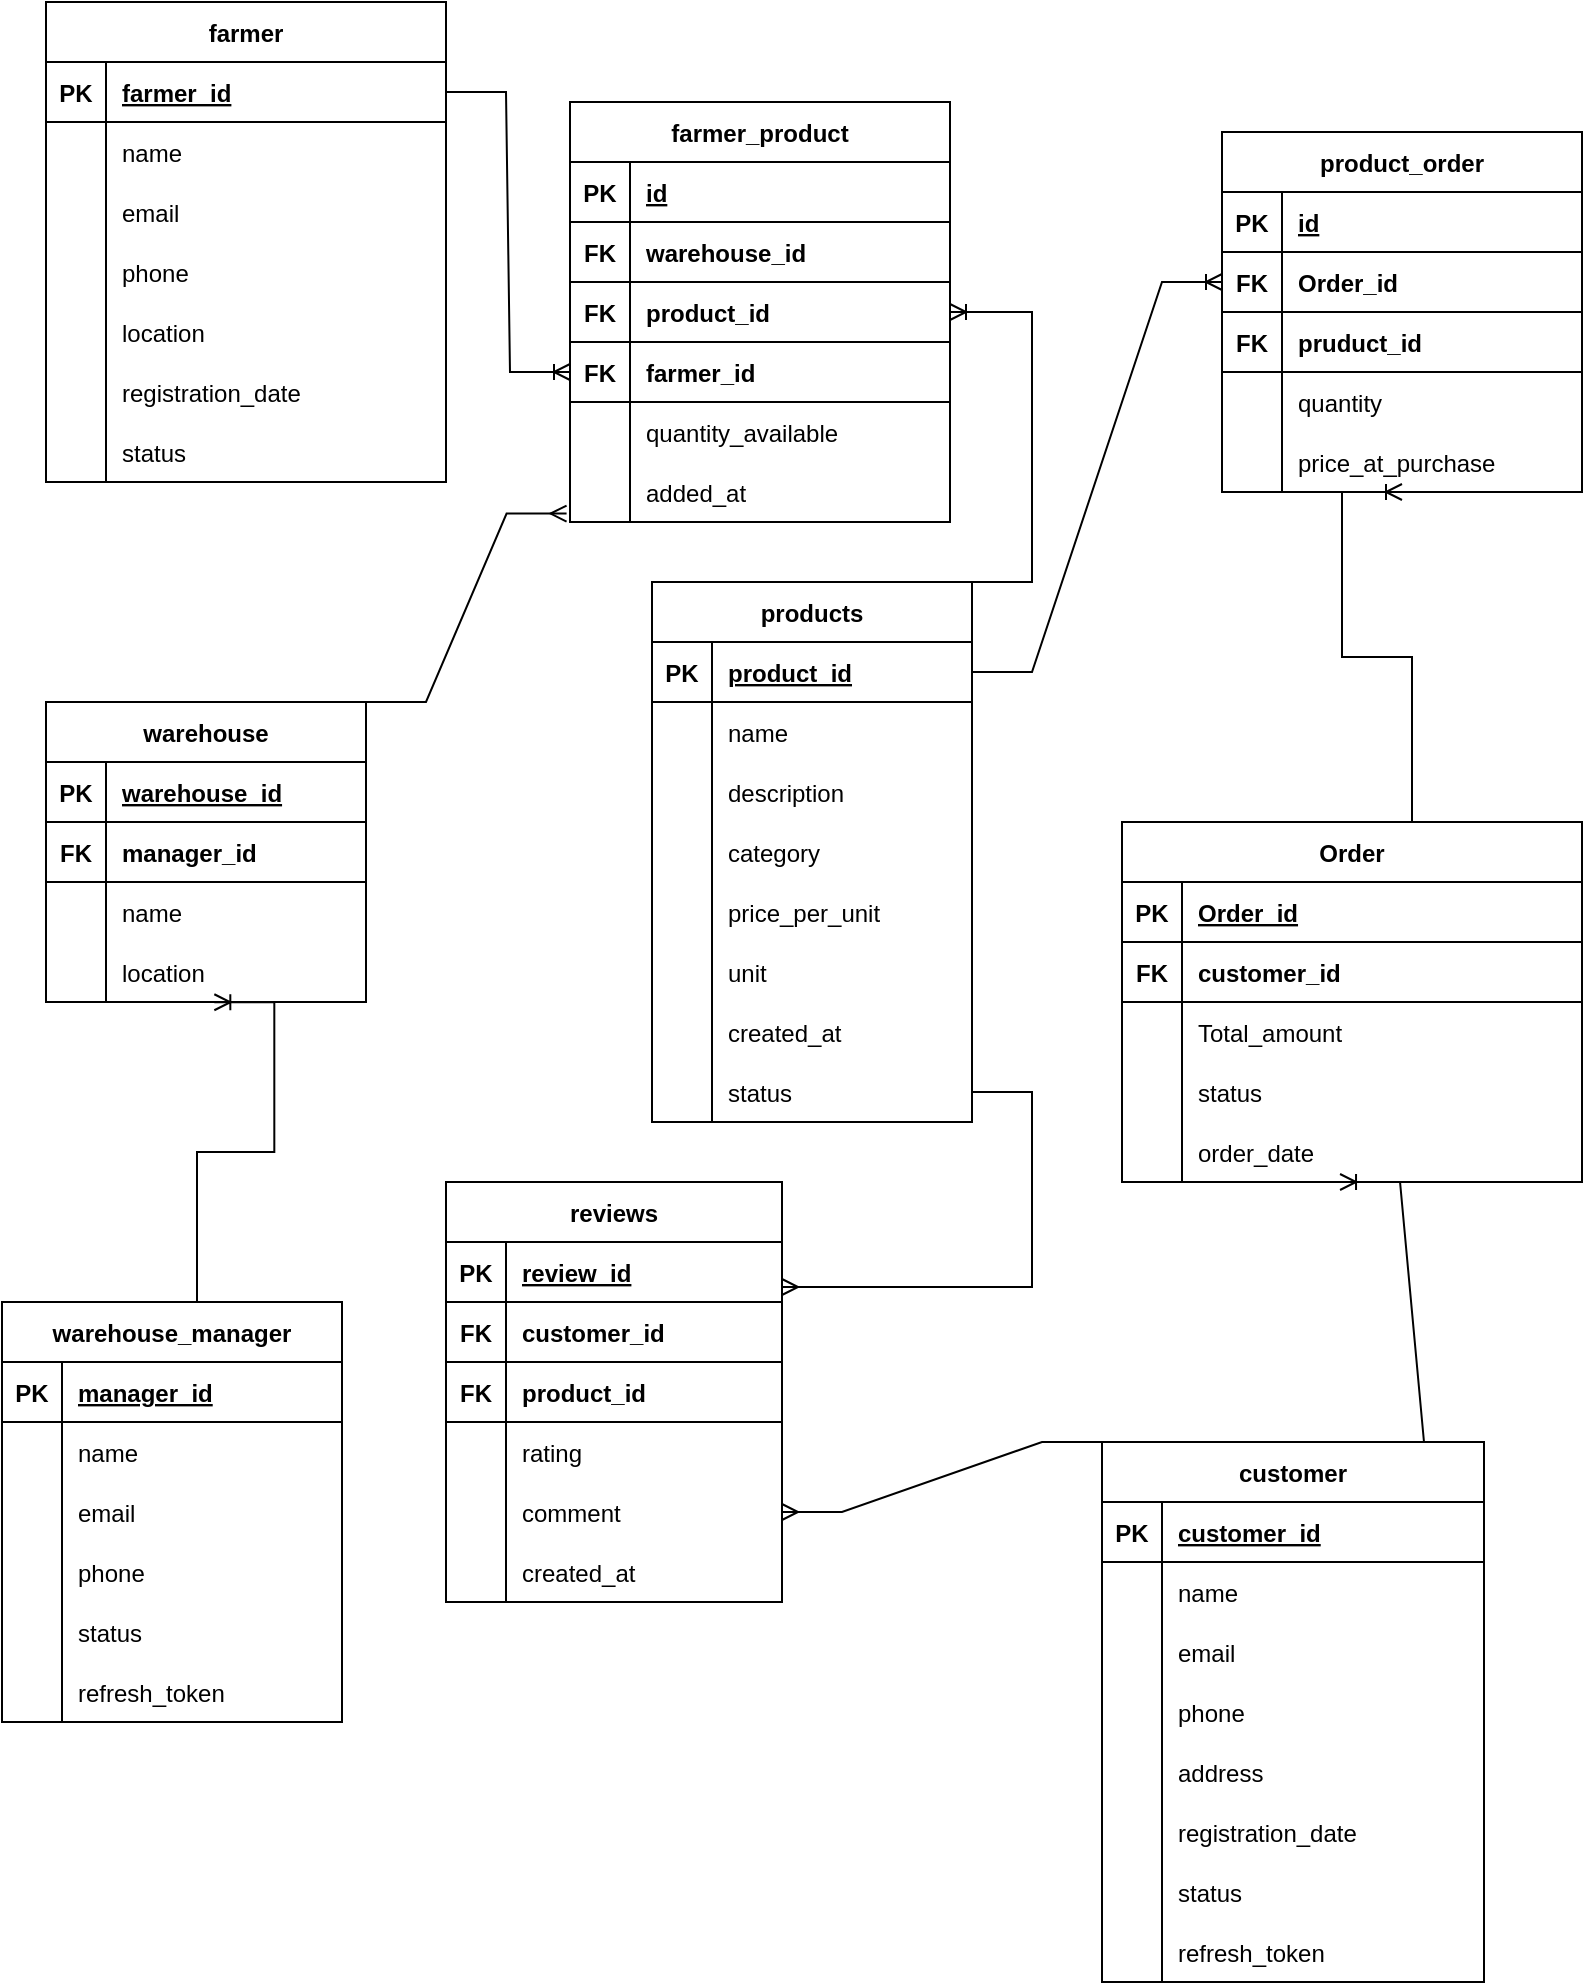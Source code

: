 <mxfile version="26.0.4">
  <diagram name="Page-1" id="5WlpCn5ZXzJbvd72NXsI">
    <mxGraphModel dx="3560" dy="929" grid="1" gridSize="10" guides="1" tooltips="1" connect="1" arrows="1" fold="1" page="1" pageScale="1" pageWidth="850" pageHeight="1100" math="0" shadow="0">
      <root>
        <mxCell id="0" />
        <mxCell id="1" parent="0" />
        <mxCell id="BlwNmQ_iIWRQuIa6QwLA-50" value="warehouse_manager" style="shape=table;startSize=30;container=1;collapsible=1;childLayout=tableLayout;fixedRows=1;rowLines=0;fontStyle=1;align=center;resizeLast=1;" parent="1" vertex="1">
          <mxGeometry x="-1673" y="697" width="170" height="210" as="geometry" />
        </mxCell>
        <mxCell id="BlwNmQ_iIWRQuIa6QwLA-51" value="" style="shape=tableRow;horizontal=0;startSize=0;swimlaneHead=0;swimlaneBody=0;fillColor=none;collapsible=0;dropTarget=0;points=[[0,0.5],[1,0.5]];portConstraint=eastwest;strokeColor=inherit;top=0;left=0;right=0;bottom=1;" parent="BlwNmQ_iIWRQuIa6QwLA-50" vertex="1">
          <mxGeometry y="30" width="170" height="30" as="geometry" />
        </mxCell>
        <mxCell id="BlwNmQ_iIWRQuIa6QwLA-52" value="PK" style="shape=partialRectangle;overflow=hidden;connectable=0;fillColor=none;strokeColor=inherit;top=0;left=0;bottom=0;right=0;fontStyle=1;" parent="BlwNmQ_iIWRQuIa6QwLA-51" vertex="1">
          <mxGeometry width="30" height="30" as="geometry">
            <mxRectangle width="30" height="30" as="alternateBounds" />
          </mxGeometry>
        </mxCell>
        <mxCell id="BlwNmQ_iIWRQuIa6QwLA-53" value="manager_id" style="shape=partialRectangle;overflow=hidden;connectable=0;fillColor=none;align=left;strokeColor=inherit;top=0;left=0;bottom=0;right=0;spacingLeft=6;fontStyle=5;" parent="BlwNmQ_iIWRQuIa6QwLA-51" vertex="1">
          <mxGeometry x="30" width="140" height="30" as="geometry">
            <mxRectangle width="140" height="30" as="alternateBounds" />
          </mxGeometry>
        </mxCell>
        <mxCell id="BlwNmQ_iIWRQuIa6QwLA-54" value="" style="shape=tableRow;horizontal=0;startSize=0;swimlaneHead=0;swimlaneBody=0;fillColor=none;collapsible=0;dropTarget=0;points=[[0,0.5],[1,0.5]];portConstraint=eastwest;strokeColor=inherit;top=0;left=0;right=0;bottom=0;" parent="BlwNmQ_iIWRQuIa6QwLA-50" vertex="1">
          <mxGeometry y="60" width="170" height="30" as="geometry" />
        </mxCell>
        <mxCell id="BlwNmQ_iIWRQuIa6QwLA-55" value="" style="shape=partialRectangle;overflow=hidden;connectable=0;fillColor=none;strokeColor=inherit;top=0;left=0;bottom=0;right=0;" parent="BlwNmQ_iIWRQuIa6QwLA-54" vertex="1">
          <mxGeometry width="30" height="30" as="geometry">
            <mxRectangle width="30" height="30" as="alternateBounds" />
          </mxGeometry>
        </mxCell>
        <mxCell id="BlwNmQ_iIWRQuIa6QwLA-56" value="name" style="shape=partialRectangle;overflow=hidden;connectable=0;fillColor=none;align=left;strokeColor=inherit;top=0;left=0;bottom=0;right=0;spacingLeft=6;" parent="BlwNmQ_iIWRQuIa6QwLA-54" vertex="1">
          <mxGeometry x="30" width="140" height="30" as="geometry">
            <mxRectangle width="140" height="30" as="alternateBounds" />
          </mxGeometry>
        </mxCell>
        <mxCell id="BlwNmQ_iIWRQuIa6QwLA-57" value="" style="shape=tableRow;horizontal=0;startSize=0;swimlaneHead=0;swimlaneBody=0;fillColor=none;collapsible=0;dropTarget=0;points=[[0,0.5],[1,0.5]];portConstraint=eastwest;strokeColor=inherit;top=0;left=0;right=0;bottom=0;" parent="BlwNmQ_iIWRQuIa6QwLA-50" vertex="1">
          <mxGeometry y="90" width="170" height="30" as="geometry" />
        </mxCell>
        <mxCell id="BlwNmQ_iIWRQuIa6QwLA-58" value="" style="shape=partialRectangle;overflow=hidden;connectable=0;fillColor=none;strokeColor=inherit;top=0;left=0;bottom=0;right=0;" parent="BlwNmQ_iIWRQuIa6QwLA-57" vertex="1">
          <mxGeometry width="30" height="30" as="geometry">
            <mxRectangle width="30" height="30" as="alternateBounds" />
          </mxGeometry>
        </mxCell>
        <mxCell id="BlwNmQ_iIWRQuIa6QwLA-59" value="email" style="shape=partialRectangle;overflow=hidden;connectable=0;fillColor=none;align=left;strokeColor=inherit;top=0;left=0;bottom=0;right=0;spacingLeft=6;" parent="BlwNmQ_iIWRQuIa6QwLA-57" vertex="1">
          <mxGeometry x="30" width="140" height="30" as="geometry">
            <mxRectangle width="140" height="30" as="alternateBounds" />
          </mxGeometry>
        </mxCell>
        <mxCell id="BlwNmQ_iIWRQuIa6QwLA-60" value="" style="shape=tableRow;horizontal=0;startSize=0;swimlaneHead=0;swimlaneBody=0;fillColor=none;collapsible=0;dropTarget=0;points=[[0,0.5],[1,0.5]];portConstraint=eastwest;strokeColor=inherit;top=0;left=0;right=0;bottom=0;" parent="BlwNmQ_iIWRQuIa6QwLA-50" vertex="1">
          <mxGeometry y="120" width="170" height="30" as="geometry" />
        </mxCell>
        <mxCell id="BlwNmQ_iIWRQuIa6QwLA-61" value="" style="shape=partialRectangle;overflow=hidden;connectable=0;fillColor=none;strokeColor=inherit;top=0;left=0;bottom=0;right=0;" parent="BlwNmQ_iIWRQuIa6QwLA-60" vertex="1">
          <mxGeometry width="30" height="30" as="geometry">
            <mxRectangle width="30" height="30" as="alternateBounds" />
          </mxGeometry>
        </mxCell>
        <mxCell id="BlwNmQ_iIWRQuIa6QwLA-62" value="phone" style="shape=partialRectangle;overflow=hidden;connectable=0;fillColor=none;align=left;strokeColor=inherit;top=0;left=0;bottom=0;right=0;spacingLeft=6;" parent="BlwNmQ_iIWRQuIa6QwLA-60" vertex="1">
          <mxGeometry x="30" width="140" height="30" as="geometry">
            <mxRectangle width="140" height="30" as="alternateBounds" />
          </mxGeometry>
        </mxCell>
        <mxCell id="BlwNmQ_iIWRQuIa6QwLA-63" value="" style="shape=tableRow;horizontal=0;startSize=0;swimlaneHead=0;swimlaneBody=0;fillColor=none;collapsible=0;dropTarget=0;points=[[0,0.5],[1,0.5]];portConstraint=eastwest;strokeColor=inherit;top=0;left=0;right=0;bottom=0;" parent="BlwNmQ_iIWRQuIa6QwLA-50" vertex="1">
          <mxGeometry y="150" width="170" height="30" as="geometry" />
        </mxCell>
        <mxCell id="BlwNmQ_iIWRQuIa6QwLA-64" value="" style="shape=partialRectangle;overflow=hidden;connectable=0;fillColor=none;strokeColor=inherit;top=0;left=0;bottom=0;right=0;" parent="BlwNmQ_iIWRQuIa6QwLA-63" vertex="1">
          <mxGeometry width="30" height="30" as="geometry">
            <mxRectangle width="30" height="30" as="alternateBounds" />
          </mxGeometry>
        </mxCell>
        <mxCell id="BlwNmQ_iIWRQuIa6QwLA-65" value="status" style="shape=partialRectangle;overflow=hidden;connectable=0;fillColor=none;align=left;strokeColor=inherit;top=0;left=0;bottom=0;right=0;spacingLeft=6;" parent="BlwNmQ_iIWRQuIa6QwLA-63" vertex="1">
          <mxGeometry x="30" width="140" height="30" as="geometry">
            <mxRectangle width="140" height="30" as="alternateBounds" />
          </mxGeometry>
        </mxCell>
        <mxCell id="BlwNmQ_iIWRQuIa6QwLA-66" value="" style="shape=tableRow;horizontal=0;startSize=0;swimlaneHead=0;swimlaneBody=0;fillColor=none;collapsible=0;dropTarget=0;points=[[0,0.5],[1,0.5]];portConstraint=eastwest;strokeColor=inherit;top=0;left=0;right=0;bottom=0;" parent="BlwNmQ_iIWRQuIa6QwLA-50" vertex="1">
          <mxGeometry y="180" width="170" height="30" as="geometry" />
        </mxCell>
        <mxCell id="BlwNmQ_iIWRQuIa6QwLA-67" value="" style="shape=partialRectangle;overflow=hidden;connectable=0;fillColor=none;strokeColor=inherit;top=0;left=0;bottom=0;right=0;" parent="BlwNmQ_iIWRQuIa6QwLA-66" vertex="1">
          <mxGeometry width="30" height="30" as="geometry">
            <mxRectangle width="30" height="30" as="alternateBounds" />
          </mxGeometry>
        </mxCell>
        <mxCell id="BlwNmQ_iIWRQuIa6QwLA-68" value="refresh_token" style="shape=partialRectangle;overflow=hidden;connectable=0;fillColor=none;align=left;strokeColor=inherit;top=0;left=0;bottom=0;right=0;spacingLeft=6;" parent="BlwNmQ_iIWRQuIa6QwLA-66" vertex="1">
          <mxGeometry x="30" width="140" height="30" as="geometry">
            <mxRectangle width="140" height="30" as="alternateBounds" />
          </mxGeometry>
        </mxCell>
        <mxCell id="BlwNmQ_iIWRQuIa6QwLA-69" value="warehouse" style="shape=table;startSize=30;container=1;collapsible=1;childLayout=tableLayout;fixedRows=1;rowLines=0;fontStyle=1;align=center;resizeLast=1;" parent="1" vertex="1">
          <mxGeometry x="-1651" y="397" width="160" height="150" as="geometry" />
        </mxCell>
        <mxCell id="BlwNmQ_iIWRQuIa6QwLA-73" value="" style="shape=tableRow;horizontal=0;startSize=0;swimlaneHead=0;swimlaneBody=0;fillColor=none;collapsible=0;dropTarget=0;points=[[0,0.5],[1,0.5]];portConstraint=eastwest;strokeColor=inherit;top=0;left=0;right=0;bottom=1;" parent="BlwNmQ_iIWRQuIa6QwLA-69" vertex="1">
          <mxGeometry y="30" width="160" height="30" as="geometry" />
        </mxCell>
        <mxCell id="BlwNmQ_iIWRQuIa6QwLA-74" value="PK" style="shape=partialRectangle;overflow=hidden;connectable=0;fillColor=none;strokeColor=inherit;top=0;left=0;bottom=0;right=0;fontStyle=1;" parent="BlwNmQ_iIWRQuIa6QwLA-73" vertex="1">
          <mxGeometry width="30" height="30" as="geometry">
            <mxRectangle width="30" height="30" as="alternateBounds" />
          </mxGeometry>
        </mxCell>
        <mxCell id="BlwNmQ_iIWRQuIa6QwLA-75" value="warehouse_id" style="shape=partialRectangle;overflow=hidden;connectable=0;fillColor=none;align=left;strokeColor=inherit;top=0;left=0;bottom=0;right=0;spacingLeft=6;fontStyle=5;" parent="BlwNmQ_iIWRQuIa6QwLA-73" vertex="1">
          <mxGeometry x="30" width="130" height="30" as="geometry">
            <mxRectangle width="130" height="30" as="alternateBounds" />
          </mxGeometry>
        </mxCell>
        <mxCell id="BlwNmQ_iIWRQuIa6QwLA-70" value="" style="shape=tableRow;horizontal=0;startSize=0;swimlaneHead=0;swimlaneBody=0;fillColor=none;collapsible=0;dropTarget=0;points=[[0,0.5],[1,0.5]];portConstraint=eastwest;strokeColor=inherit;top=0;left=0;right=0;bottom=1;" parent="BlwNmQ_iIWRQuIa6QwLA-69" vertex="1">
          <mxGeometry y="60" width="160" height="30" as="geometry" />
        </mxCell>
        <mxCell id="BlwNmQ_iIWRQuIa6QwLA-71" value="FK" style="shape=partialRectangle;overflow=hidden;connectable=0;fillColor=none;strokeColor=inherit;top=0;left=0;bottom=0;right=0;fontStyle=1;" parent="BlwNmQ_iIWRQuIa6QwLA-70" vertex="1">
          <mxGeometry width="30" height="30" as="geometry">
            <mxRectangle width="30" height="30" as="alternateBounds" />
          </mxGeometry>
        </mxCell>
        <mxCell id="BlwNmQ_iIWRQuIa6QwLA-72" value="manager_id" style="shape=partialRectangle;overflow=hidden;connectable=0;fillColor=none;align=left;strokeColor=inherit;top=0;left=0;bottom=0;right=0;spacingLeft=6;fontStyle=1;" parent="BlwNmQ_iIWRQuIa6QwLA-70" vertex="1">
          <mxGeometry x="30" width="130" height="30" as="geometry">
            <mxRectangle width="130" height="30" as="alternateBounds" />
          </mxGeometry>
        </mxCell>
        <mxCell id="BlwNmQ_iIWRQuIa6QwLA-76" value="" style="shape=tableRow;horizontal=0;startSize=0;swimlaneHead=0;swimlaneBody=0;fillColor=none;collapsible=0;dropTarget=0;points=[[0,0.5],[1,0.5]];portConstraint=eastwest;strokeColor=inherit;top=0;left=0;right=0;bottom=0;" parent="BlwNmQ_iIWRQuIa6QwLA-69" vertex="1">
          <mxGeometry y="90" width="160" height="30" as="geometry" />
        </mxCell>
        <mxCell id="BlwNmQ_iIWRQuIa6QwLA-77" value="" style="shape=partialRectangle;overflow=hidden;connectable=0;fillColor=none;strokeColor=inherit;top=0;left=0;bottom=0;right=0;" parent="BlwNmQ_iIWRQuIa6QwLA-76" vertex="1">
          <mxGeometry width="30" height="30" as="geometry">
            <mxRectangle width="30" height="30" as="alternateBounds" />
          </mxGeometry>
        </mxCell>
        <mxCell id="BlwNmQ_iIWRQuIa6QwLA-78" value="name" style="shape=partialRectangle;overflow=hidden;connectable=0;fillColor=none;align=left;strokeColor=inherit;top=0;left=0;bottom=0;right=0;spacingLeft=6;" parent="BlwNmQ_iIWRQuIa6QwLA-76" vertex="1">
          <mxGeometry x="30" width="130" height="30" as="geometry">
            <mxRectangle width="130" height="30" as="alternateBounds" />
          </mxGeometry>
        </mxCell>
        <mxCell id="BlwNmQ_iIWRQuIa6QwLA-79" value="" style="shape=tableRow;horizontal=0;startSize=0;swimlaneHead=0;swimlaneBody=0;fillColor=none;collapsible=0;dropTarget=0;points=[[0,0.5],[1,0.5]];portConstraint=eastwest;strokeColor=inherit;top=0;left=0;right=0;bottom=0;" parent="BlwNmQ_iIWRQuIa6QwLA-69" vertex="1">
          <mxGeometry y="120" width="160" height="30" as="geometry" />
        </mxCell>
        <mxCell id="BlwNmQ_iIWRQuIa6QwLA-80" value="" style="shape=partialRectangle;overflow=hidden;connectable=0;fillColor=none;strokeColor=inherit;top=0;left=0;bottom=0;right=0;" parent="BlwNmQ_iIWRQuIa6QwLA-79" vertex="1">
          <mxGeometry width="30" height="30" as="geometry">
            <mxRectangle width="30" height="30" as="alternateBounds" />
          </mxGeometry>
        </mxCell>
        <mxCell id="BlwNmQ_iIWRQuIa6QwLA-81" value="location" style="shape=partialRectangle;overflow=hidden;connectable=0;fillColor=none;align=left;strokeColor=inherit;top=0;left=0;bottom=0;right=0;spacingLeft=6;" parent="BlwNmQ_iIWRQuIa6QwLA-79" vertex="1">
          <mxGeometry x="30" width="130" height="30" as="geometry">
            <mxRectangle width="130" height="30" as="alternateBounds" />
          </mxGeometry>
        </mxCell>
        <mxCell id="BlwNmQ_iIWRQuIa6QwLA-82" value="farmer" style="shape=table;startSize=30;container=1;collapsible=1;childLayout=tableLayout;fixedRows=1;rowLines=0;fontStyle=1;align=center;resizeLast=1;" parent="1" vertex="1">
          <mxGeometry x="-1651" y="47" width="200" height="240" as="geometry" />
        </mxCell>
        <mxCell id="BlwNmQ_iIWRQuIa6QwLA-83" value="" style="shape=tableRow;horizontal=0;startSize=0;swimlaneHead=0;swimlaneBody=0;fillColor=none;collapsible=0;dropTarget=0;points=[[0,0.5],[1,0.5]];portConstraint=eastwest;strokeColor=inherit;top=0;left=0;right=0;bottom=1;" parent="BlwNmQ_iIWRQuIa6QwLA-82" vertex="1">
          <mxGeometry y="30" width="200" height="30" as="geometry" />
        </mxCell>
        <mxCell id="BlwNmQ_iIWRQuIa6QwLA-84" value="PK" style="shape=partialRectangle;overflow=hidden;connectable=0;fillColor=none;strokeColor=inherit;top=0;left=0;bottom=0;right=0;fontStyle=1;" parent="BlwNmQ_iIWRQuIa6QwLA-83" vertex="1">
          <mxGeometry width="30" height="30" as="geometry">
            <mxRectangle width="30" height="30" as="alternateBounds" />
          </mxGeometry>
        </mxCell>
        <mxCell id="BlwNmQ_iIWRQuIa6QwLA-85" value="farmer_id" style="shape=partialRectangle;overflow=hidden;connectable=0;fillColor=none;align=left;strokeColor=inherit;top=0;left=0;bottom=0;right=0;spacingLeft=6;fontStyle=5;" parent="BlwNmQ_iIWRQuIa6QwLA-83" vertex="1">
          <mxGeometry x="30" width="170" height="30" as="geometry">
            <mxRectangle width="170" height="30" as="alternateBounds" />
          </mxGeometry>
        </mxCell>
        <mxCell id="BlwNmQ_iIWRQuIa6QwLA-86" value="" style="shape=tableRow;horizontal=0;startSize=0;swimlaneHead=0;swimlaneBody=0;fillColor=none;collapsible=0;dropTarget=0;points=[[0,0.5],[1,0.5]];portConstraint=eastwest;strokeColor=inherit;top=0;left=0;right=0;bottom=0;" parent="BlwNmQ_iIWRQuIa6QwLA-82" vertex="1">
          <mxGeometry y="60" width="200" height="30" as="geometry" />
        </mxCell>
        <mxCell id="BlwNmQ_iIWRQuIa6QwLA-87" value="" style="shape=partialRectangle;overflow=hidden;connectable=0;fillColor=none;strokeColor=inherit;top=0;left=0;bottom=0;right=0;" parent="BlwNmQ_iIWRQuIa6QwLA-86" vertex="1">
          <mxGeometry width="30" height="30" as="geometry">
            <mxRectangle width="30" height="30" as="alternateBounds" />
          </mxGeometry>
        </mxCell>
        <mxCell id="BlwNmQ_iIWRQuIa6QwLA-88" value="name" style="shape=partialRectangle;overflow=hidden;connectable=0;fillColor=none;align=left;strokeColor=inherit;top=0;left=0;bottom=0;right=0;spacingLeft=6;" parent="BlwNmQ_iIWRQuIa6QwLA-86" vertex="1">
          <mxGeometry x="30" width="170" height="30" as="geometry">
            <mxRectangle width="170" height="30" as="alternateBounds" />
          </mxGeometry>
        </mxCell>
        <mxCell id="BlwNmQ_iIWRQuIa6QwLA-89" value="" style="shape=tableRow;horizontal=0;startSize=0;swimlaneHead=0;swimlaneBody=0;fillColor=none;collapsible=0;dropTarget=0;points=[[0,0.5],[1,0.5]];portConstraint=eastwest;strokeColor=inherit;top=0;left=0;right=0;bottom=0;" parent="BlwNmQ_iIWRQuIa6QwLA-82" vertex="1">
          <mxGeometry y="90" width="200" height="30" as="geometry" />
        </mxCell>
        <mxCell id="BlwNmQ_iIWRQuIa6QwLA-90" value="" style="shape=partialRectangle;overflow=hidden;connectable=0;fillColor=none;strokeColor=inherit;top=0;left=0;bottom=0;right=0;" parent="BlwNmQ_iIWRQuIa6QwLA-89" vertex="1">
          <mxGeometry width="30" height="30" as="geometry">
            <mxRectangle width="30" height="30" as="alternateBounds" />
          </mxGeometry>
        </mxCell>
        <mxCell id="BlwNmQ_iIWRQuIa6QwLA-91" value="email" style="shape=partialRectangle;overflow=hidden;connectable=0;fillColor=none;align=left;strokeColor=inherit;top=0;left=0;bottom=0;right=0;spacingLeft=6;" parent="BlwNmQ_iIWRQuIa6QwLA-89" vertex="1">
          <mxGeometry x="30" width="170" height="30" as="geometry">
            <mxRectangle width="170" height="30" as="alternateBounds" />
          </mxGeometry>
        </mxCell>
        <mxCell id="BlwNmQ_iIWRQuIa6QwLA-92" value="" style="shape=tableRow;horizontal=0;startSize=0;swimlaneHead=0;swimlaneBody=0;fillColor=none;collapsible=0;dropTarget=0;points=[[0,0.5],[1,0.5]];portConstraint=eastwest;strokeColor=inherit;top=0;left=0;right=0;bottom=0;" parent="BlwNmQ_iIWRQuIa6QwLA-82" vertex="1">
          <mxGeometry y="120" width="200" height="30" as="geometry" />
        </mxCell>
        <mxCell id="BlwNmQ_iIWRQuIa6QwLA-93" value="" style="shape=partialRectangle;overflow=hidden;connectable=0;fillColor=none;strokeColor=inherit;top=0;left=0;bottom=0;right=0;" parent="BlwNmQ_iIWRQuIa6QwLA-92" vertex="1">
          <mxGeometry width="30" height="30" as="geometry">
            <mxRectangle width="30" height="30" as="alternateBounds" />
          </mxGeometry>
        </mxCell>
        <mxCell id="BlwNmQ_iIWRQuIa6QwLA-94" value="phone" style="shape=partialRectangle;overflow=hidden;connectable=0;fillColor=none;align=left;strokeColor=inherit;top=0;left=0;bottom=0;right=0;spacingLeft=6;" parent="BlwNmQ_iIWRQuIa6QwLA-92" vertex="1">
          <mxGeometry x="30" width="170" height="30" as="geometry">
            <mxRectangle width="170" height="30" as="alternateBounds" />
          </mxGeometry>
        </mxCell>
        <mxCell id="BlwNmQ_iIWRQuIa6QwLA-95" value="" style="shape=tableRow;horizontal=0;startSize=0;swimlaneHead=0;swimlaneBody=0;fillColor=none;collapsible=0;dropTarget=0;points=[[0,0.5],[1,0.5]];portConstraint=eastwest;strokeColor=inherit;top=0;left=0;right=0;bottom=0;" parent="BlwNmQ_iIWRQuIa6QwLA-82" vertex="1">
          <mxGeometry y="150" width="200" height="30" as="geometry" />
        </mxCell>
        <mxCell id="BlwNmQ_iIWRQuIa6QwLA-96" value="" style="shape=partialRectangle;overflow=hidden;connectable=0;fillColor=none;strokeColor=inherit;top=0;left=0;bottom=0;right=0;" parent="BlwNmQ_iIWRQuIa6QwLA-95" vertex="1">
          <mxGeometry width="30" height="30" as="geometry">
            <mxRectangle width="30" height="30" as="alternateBounds" />
          </mxGeometry>
        </mxCell>
        <mxCell id="BlwNmQ_iIWRQuIa6QwLA-97" value="location" style="shape=partialRectangle;overflow=hidden;connectable=0;fillColor=none;align=left;strokeColor=inherit;top=0;left=0;bottom=0;right=0;spacingLeft=6;" parent="BlwNmQ_iIWRQuIa6QwLA-95" vertex="1">
          <mxGeometry x="30" width="170" height="30" as="geometry">
            <mxRectangle width="170" height="30" as="alternateBounds" />
          </mxGeometry>
        </mxCell>
        <mxCell id="BlwNmQ_iIWRQuIa6QwLA-98" value="" style="shape=tableRow;horizontal=0;startSize=0;swimlaneHead=0;swimlaneBody=0;fillColor=none;collapsible=0;dropTarget=0;points=[[0,0.5],[1,0.5]];portConstraint=eastwest;strokeColor=inherit;top=0;left=0;right=0;bottom=0;" parent="BlwNmQ_iIWRQuIa6QwLA-82" vertex="1">
          <mxGeometry y="180" width="200" height="30" as="geometry" />
        </mxCell>
        <mxCell id="BlwNmQ_iIWRQuIa6QwLA-99" value="" style="shape=partialRectangle;overflow=hidden;connectable=0;fillColor=none;strokeColor=inherit;top=0;left=0;bottom=0;right=0;" parent="BlwNmQ_iIWRQuIa6QwLA-98" vertex="1">
          <mxGeometry width="30" height="30" as="geometry">
            <mxRectangle width="30" height="30" as="alternateBounds" />
          </mxGeometry>
        </mxCell>
        <mxCell id="BlwNmQ_iIWRQuIa6QwLA-100" value="registration_date" style="shape=partialRectangle;overflow=hidden;connectable=0;fillColor=none;align=left;strokeColor=inherit;top=0;left=0;bottom=0;right=0;spacingLeft=6;" parent="BlwNmQ_iIWRQuIa6QwLA-98" vertex="1">
          <mxGeometry x="30" width="170" height="30" as="geometry">
            <mxRectangle width="170" height="30" as="alternateBounds" />
          </mxGeometry>
        </mxCell>
        <mxCell id="BlwNmQ_iIWRQuIa6QwLA-101" value="" style="shape=tableRow;horizontal=0;startSize=0;swimlaneHead=0;swimlaneBody=0;fillColor=none;collapsible=0;dropTarget=0;points=[[0,0.5],[1,0.5]];portConstraint=eastwest;strokeColor=inherit;top=0;left=0;right=0;bottom=0;" parent="BlwNmQ_iIWRQuIa6QwLA-82" vertex="1">
          <mxGeometry y="210" width="200" height="30" as="geometry" />
        </mxCell>
        <mxCell id="BlwNmQ_iIWRQuIa6QwLA-102" value="" style="shape=partialRectangle;overflow=hidden;connectable=0;fillColor=none;strokeColor=inherit;top=0;left=0;bottom=0;right=0;" parent="BlwNmQ_iIWRQuIa6QwLA-101" vertex="1">
          <mxGeometry width="30" height="30" as="geometry">
            <mxRectangle width="30" height="30" as="alternateBounds" />
          </mxGeometry>
        </mxCell>
        <mxCell id="BlwNmQ_iIWRQuIa6QwLA-103" value="status" style="shape=partialRectangle;overflow=hidden;connectable=0;fillColor=none;align=left;strokeColor=inherit;top=0;left=0;bottom=0;right=0;spacingLeft=6;" parent="BlwNmQ_iIWRQuIa6QwLA-101" vertex="1">
          <mxGeometry x="30" width="170" height="30" as="geometry">
            <mxRectangle width="170" height="30" as="alternateBounds" />
          </mxGeometry>
        </mxCell>
        <mxCell id="BlwNmQ_iIWRQuIa6QwLA-107" value="products" style="shape=table;startSize=30;container=1;collapsible=1;childLayout=tableLayout;fixedRows=1;rowLines=0;fontStyle=1;align=center;resizeLast=1;" parent="1" vertex="1">
          <mxGeometry x="-1348" y="337" width="160" height="270" as="geometry" />
        </mxCell>
        <mxCell id="BlwNmQ_iIWRQuIa6QwLA-108" value="" style="shape=tableRow;horizontal=0;startSize=0;swimlaneHead=0;swimlaneBody=0;fillColor=none;collapsible=0;dropTarget=0;points=[[0,0.5],[1,0.5]];portConstraint=eastwest;strokeColor=inherit;top=0;left=0;right=0;bottom=1;" parent="BlwNmQ_iIWRQuIa6QwLA-107" vertex="1">
          <mxGeometry y="30" width="160" height="30" as="geometry" />
        </mxCell>
        <mxCell id="BlwNmQ_iIWRQuIa6QwLA-109" value="PK" style="shape=partialRectangle;overflow=hidden;connectable=0;fillColor=none;strokeColor=inherit;top=0;left=0;bottom=0;right=0;fontStyle=1;" parent="BlwNmQ_iIWRQuIa6QwLA-108" vertex="1">
          <mxGeometry width="30" height="30" as="geometry">
            <mxRectangle width="30" height="30" as="alternateBounds" />
          </mxGeometry>
        </mxCell>
        <mxCell id="BlwNmQ_iIWRQuIa6QwLA-110" value="product_id" style="shape=partialRectangle;overflow=hidden;connectable=0;fillColor=none;align=left;strokeColor=inherit;top=0;left=0;bottom=0;right=0;spacingLeft=6;fontStyle=5;" parent="BlwNmQ_iIWRQuIa6QwLA-108" vertex="1">
          <mxGeometry x="30" width="130" height="30" as="geometry">
            <mxRectangle width="130" height="30" as="alternateBounds" />
          </mxGeometry>
        </mxCell>
        <mxCell id="BlwNmQ_iIWRQuIa6QwLA-111" value="" style="shape=tableRow;horizontal=0;startSize=0;swimlaneHead=0;swimlaneBody=0;fillColor=none;collapsible=0;dropTarget=0;points=[[0,0.5],[1,0.5]];portConstraint=eastwest;strokeColor=inherit;top=0;left=0;right=0;bottom=0;" parent="BlwNmQ_iIWRQuIa6QwLA-107" vertex="1">
          <mxGeometry y="60" width="160" height="30" as="geometry" />
        </mxCell>
        <mxCell id="BlwNmQ_iIWRQuIa6QwLA-112" value="" style="shape=partialRectangle;overflow=hidden;connectable=0;fillColor=none;strokeColor=inherit;top=0;left=0;bottom=0;right=0;" parent="BlwNmQ_iIWRQuIa6QwLA-111" vertex="1">
          <mxGeometry width="30" height="30" as="geometry">
            <mxRectangle width="30" height="30" as="alternateBounds" />
          </mxGeometry>
        </mxCell>
        <mxCell id="BlwNmQ_iIWRQuIa6QwLA-113" value="name" style="shape=partialRectangle;overflow=hidden;connectable=0;fillColor=none;align=left;strokeColor=inherit;top=0;left=0;bottom=0;right=0;spacingLeft=6;" parent="BlwNmQ_iIWRQuIa6QwLA-111" vertex="1">
          <mxGeometry x="30" width="130" height="30" as="geometry">
            <mxRectangle width="130" height="30" as="alternateBounds" />
          </mxGeometry>
        </mxCell>
        <mxCell id="BlwNmQ_iIWRQuIa6QwLA-114" value="" style="shape=tableRow;horizontal=0;startSize=0;swimlaneHead=0;swimlaneBody=0;fillColor=none;collapsible=0;dropTarget=0;points=[[0,0.5],[1,0.5]];portConstraint=eastwest;strokeColor=inherit;top=0;left=0;right=0;bottom=0;" parent="BlwNmQ_iIWRQuIa6QwLA-107" vertex="1">
          <mxGeometry y="90" width="160" height="30" as="geometry" />
        </mxCell>
        <mxCell id="BlwNmQ_iIWRQuIa6QwLA-115" value="" style="shape=partialRectangle;overflow=hidden;connectable=0;fillColor=none;strokeColor=inherit;top=0;left=0;bottom=0;right=0;" parent="BlwNmQ_iIWRQuIa6QwLA-114" vertex="1">
          <mxGeometry width="30" height="30" as="geometry">
            <mxRectangle width="30" height="30" as="alternateBounds" />
          </mxGeometry>
        </mxCell>
        <mxCell id="BlwNmQ_iIWRQuIa6QwLA-116" value="description" style="shape=partialRectangle;overflow=hidden;connectable=0;fillColor=none;align=left;strokeColor=inherit;top=0;left=0;bottom=0;right=0;spacingLeft=6;" parent="BlwNmQ_iIWRQuIa6QwLA-114" vertex="1">
          <mxGeometry x="30" width="130" height="30" as="geometry">
            <mxRectangle width="130" height="30" as="alternateBounds" />
          </mxGeometry>
        </mxCell>
        <mxCell id="BlwNmQ_iIWRQuIa6QwLA-117" value="" style="shape=tableRow;horizontal=0;startSize=0;swimlaneHead=0;swimlaneBody=0;fillColor=none;collapsible=0;dropTarget=0;points=[[0,0.5],[1,0.5]];portConstraint=eastwest;strokeColor=inherit;top=0;left=0;right=0;bottom=0;" parent="BlwNmQ_iIWRQuIa6QwLA-107" vertex="1">
          <mxGeometry y="120" width="160" height="30" as="geometry" />
        </mxCell>
        <mxCell id="BlwNmQ_iIWRQuIa6QwLA-118" value="" style="shape=partialRectangle;overflow=hidden;connectable=0;fillColor=none;strokeColor=inherit;top=0;left=0;bottom=0;right=0;" parent="BlwNmQ_iIWRQuIa6QwLA-117" vertex="1">
          <mxGeometry width="30" height="30" as="geometry">
            <mxRectangle width="30" height="30" as="alternateBounds" />
          </mxGeometry>
        </mxCell>
        <mxCell id="BlwNmQ_iIWRQuIa6QwLA-119" value="category" style="shape=partialRectangle;overflow=hidden;connectable=0;fillColor=none;align=left;strokeColor=inherit;top=0;left=0;bottom=0;right=0;spacingLeft=6;" parent="BlwNmQ_iIWRQuIa6QwLA-117" vertex="1">
          <mxGeometry x="30" width="130" height="30" as="geometry">
            <mxRectangle width="130" height="30" as="alternateBounds" />
          </mxGeometry>
        </mxCell>
        <mxCell id="BlwNmQ_iIWRQuIa6QwLA-120" value="" style="shape=tableRow;horizontal=0;startSize=0;swimlaneHead=0;swimlaneBody=0;fillColor=none;collapsible=0;dropTarget=0;points=[[0,0.5],[1,0.5]];portConstraint=eastwest;strokeColor=inherit;top=0;left=0;right=0;bottom=0;" parent="BlwNmQ_iIWRQuIa6QwLA-107" vertex="1">
          <mxGeometry y="150" width="160" height="30" as="geometry" />
        </mxCell>
        <mxCell id="BlwNmQ_iIWRQuIa6QwLA-121" value="" style="shape=partialRectangle;overflow=hidden;connectable=0;fillColor=none;strokeColor=inherit;top=0;left=0;bottom=0;right=0;" parent="BlwNmQ_iIWRQuIa6QwLA-120" vertex="1">
          <mxGeometry width="30" height="30" as="geometry">
            <mxRectangle width="30" height="30" as="alternateBounds" />
          </mxGeometry>
        </mxCell>
        <mxCell id="BlwNmQ_iIWRQuIa6QwLA-122" value="price_per_unit" style="shape=partialRectangle;overflow=hidden;connectable=0;fillColor=none;align=left;strokeColor=inherit;top=0;left=0;bottom=0;right=0;spacingLeft=6;" parent="BlwNmQ_iIWRQuIa6QwLA-120" vertex="1">
          <mxGeometry x="30" width="130" height="30" as="geometry">
            <mxRectangle width="130" height="30" as="alternateBounds" />
          </mxGeometry>
        </mxCell>
        <mxCell id="BlwNmQ_iIWRQuIa6QwLA-123" value="" style="shape=tableRow;horizontal=0;startSize=0;swimlaneHead=0;swimlaneBody=0;fillColor=none;collapsible=0;dropTarget=0;points=[[0,0.5],[1,0.5]];portConstraint=eastwest;strokeColor=inherit;top=0;left=0;right=0;bottom=0;" parent="BlwNmQ_iIWRQuIa6QwLA-107" vertex="1">
          <mxGeometry y="180" width="160" height="30" as="geometry" />
        </mxCell>
        <mxCell id="BlwNmQ_iIWRQuIa6QwLA-124" value="" style="shape=partialRectangle;overflow=hidden;connectable=0;fillColor=none;strokeColor=inherit;top=0;left=0;bottom=0;right=0;" parent="BlwNmQ_iIWRQuIa6QwLA-123" vertex="1">
          <mxGeometry width="30" height="30" as="geometry">
            <mxRectangle width="30" height="30" as="alternateBounds" />
          </mxGeometry>
        </mxCell>
        <mxCell id="BlwNmQ_iIWRQuIa6QwLA-125" value="unit" style="shape=partialRectangle;overflow=hidden;connectable=0;fillColor=none;align=left;strokeColor=inherit;top=0;left=0;bottom=0;right=0;spacingLeft=6;" parent="BlwNmQ_iIWRQuIa6QwLA-123" vertex="1">
          <mxGeometry x="30" width="130" height="30" as="geometry">
            <mxRectangle width="130" height="30" as="alternateBounds" />
          </mxGeometry>
        </mxCell>
        <mxCell id="BlwNmQ_iIWRQuIa6QwLA-126" value="" style="shape=tableRow;horizontal=0;startSize=0;swimlaneHead=0;swimlaneBody=0;fillColor=none;collapsible=0;dropTarget=0;points=[[0,0.5],[1,0.5]];portConstraint=eastwest;strokeColor=inherit;top=0;left=0;right=0;bottom=0;" parent="BlwNmQ_iIWRQuIa6QwLA-107" vertex="1">
          <mxGeometry y="210" width="160" height="30" as="geometry" />
        </mxCell>
        <mxCell id="BlwNmQ_iIWRQuIa6QwLA-127" value="" style="shape=partialRectangle;overflow=hidden;connectable=0;fillColor=none;strokeColor=inherit;top=0;left=0;bottom=0;right=0;" parent="BlwNmQ_iIWRQuIa6QwLA-126" vertex="1">
          <mxGeometry width="30" height="30" as="geometry">
            <mxRectangle width="30" height="30" as="alternateBounds" />
          </mxGeometry>
        </mxCell>
        <mxCell id="BlwNmQ_iIWRQuIa6QwLA-128" value="created_at " style="shape=partialRectangle;overflow=hidden;connectable=0;fillColor=none;align=left;strokeColor=inherit;top=0;left=0;bottom=0;right=0;spacingLeft=6;" parent="BlwNmQ_iIWRQuIa6QwLA-126" vertex="1">
          <mxGeometry x="30" width="130" height="30" as="geometry">
            <mxRectangle width="130" height="30" as="alternateBounds" />
          </mxGeometry>
        </mxCell>
        <mxCell id="BlwNmQ_iIWRQuIa6QwLA-129" value="" style="shape=tableRow;horizontal=0;startSize=0;swimlaneHead=0;swimlaneBody=0;fillColor=none;collapsible=0;dropTarget=0;points=[[0,0.5],[1,0.5]];portConstraint=eastwest;strokeColor=inherit;top=0;left=0;right=0;bottom=0;" parent="BlwNmQ_iIWRQuIa6QwLA-107" vertex="1">
          <mxGeometry y="240" width="160" height="30" as="geometry" />
        </mxCell>
        <mxCell id="BlwNmQ_iIWRQuIa6QwLA-130" value="" style="shape=partialRectangle;overflow=hidden;connectable=0;fillColor=none;strokeColor=inherit;top=0;left=0;bottom=0;right=0;" parent="BlwNmQ_iIWRQuIa6QwLA-129" vertex="1">
          <mxGeometry width="30" height="30" as="geometry">
            <mxRectangle width="30" height="30" as="alternateBounds" />
          </mxGeometry>
        </mxCell>
        <mxCell id="BlwNmQ_iIWRQuIa6QwLA-131" value="status" style="shape=partialRectangle;overflow=hidden;connectable=0;fillColor=none;align=left;strokeColor=inherit;top=0;left=0;bottom=0;right=0;spacingLeft=6;" parent="BlwNmQ_iIWRQuIa6QwLA-129" vertex="1">
          <mxGeometry x="30" width="130" height="30" as="geometry">
            <mxRectangle width="130" height="30" as="alternateBounds" />
          </mxGeometry>
        </mxCell>
        <mxCell id="BlwNmQ_iIWRQuIa6QwLA-132" value="farmer_product" style="shape=table;startSize=30;container=1;collapsible=1;childLayout=tableLayout;fixedRows=1;rowLines=0;fontStyle=1;align=center;resizeLast=1;" parent="1" vertex="1">
          <mxGeometry x="-1389" y="97" width="190" height="210" as="geometry" />
        </mxCell>
        <mxCell id="BlwNmQ_iIWRQuIa6QwLA-142" value="" style="shape=tableRow;horizontal=0;startSize=0;swimlaneHead=0;swimlaneBody=0;fillColor=none;collapsible=0;dropTarget=0;points=[[0,0.5],[1,0.5]];portConstraint=eastwest;strokeColor=inherit;top=0;left=0;right=0;bottom=1;" parent="BlwNmQ_iIWRQuIa6QwLA-132" vertex="1">
          <mxGeometry y="30" width="190" height="30" as="geometry" />
        </mxCell>
        <mxCell id="BlwNmQ_iIWRQuIa6QwLA-143" value="PK" style="shape=partialRectangle;overflow=hidden;connectable=0;fillColor=none;strokeColor=inherit;top=0;left=0;bottom=0;right=0;fontStyle=1;" parent="BlwNmQ_iIWRQuIa6QwLA-142" vertex="1">
          <mxGeometry width="30" height="30" as="geometry">
            <mxRectangle width="30" height="30" as="alternateBounds" />
          </mxGeometry>
        </mxCell>
        <mxCell id="BlwNmQ_iIWRQuIa6QwLA-144" value="id" style="shape=partialRectangle;overflow=hidden;connectable=0;fillColor=none;align=left;strokeColor=inherit;top=0;left=0;bottom=0;right=0;spacingLeft=6;fontStyle=5;" parent="BlwNmQ_iIWRQuIa6QwLA-142" vertex="1">
          <mxGeometry x="30" width="160" height="30" as="geometry">
            <mxRectangle width="160" height="30" as="alternateBounds" />
          </mxGeometry>
        </mxCell>
        <mxCell id="BlwNmQ_iIWRQuIa6QwLA-133" value="" style="shape=tableRow;horizontal=0;startSize=0;swimlaneHead=0;swimlaneBody=0;fillColor=none;collapsible=0;dropTarget=0;points=[[0,0.5],[1,0.5]];portConstraint=eastwest;strokeColor=inherit;top=0;left=0;right=0;bottom=1;" parent="BlwNmQ_iIWRQuIa6QwLA-132" vertex="1">
          <mxGeometry y="60" width="190" height="30" as="geometry" />
        </mxCell>
        <mxCell id="BlwNmQ_iIWRQuIa6QwLA-134" value="FK" style="shape=partialRectangle;overflow=hidden;connectable=0;fillColor=none;strokeColor=inherit;top=0;left=0;bottom=0;right=0;fontStyle=1;" parent="BlwNmQ_iIWRQuIa6QwLA-133" vertex="1">
          <mxGeometry width="30" height="30" as="geometry">
            <mxRectangle width="30" height="30" as="alternateBounds" />
          </mxGeometry>
        </mxCell>
        <mxCell id="BlwNmQ_iIWRQuIa6QwLA-135" value="warehouse_id" style="shape=partialRectangle;overflow=hidden;connectable=0;fillColor=none;align=left;strokeColor=inherit;top=0;left=0;bottom=0;right=0;spacingLeft=6;fontStyle=1;" parent="BlwNmQ_iIWRQuIa6QwLA-133" vertex="1">
          <mxGeometry x="30" width="160" height="30" as="geometry">
            <mxRectangle width="160" height="30" as="alternateBounds" />
          </mxGeometry>
        </mxCell>
        <mxCell id="BlwNmQ_iIWRQuIa6QwLA-136" value="" style="shape=tableRow;horizontal=0;startSize=0;swimlaneHead=0;swimlaneBody=0;fillColor=none;collapsible=0;dropTarget=0;points=[[0,0.5],[1,0.5]];portConstraint=eastwest;strokeColor=inherit;top=0;left=0;right=0;bottom=1;" parent="BlwNmQ_iIWRQuIa6QwLA-132" vertex="1">
          <mxGeometry y="90" width="190" height="30" as="geometry" />
        </mxCell>
        <mxCell id="BlwNmQ_iIWRQuIa6QwLA-137" value="FK" style="shape=partialRectangle;overflow=hidden;connectable=0;fillColor=none;strokeColor=inherit;top=0;left=0;bottom=0;right=0;fontStyle=1;" parent="BlwNmQ_iIWRQuIa6QwLA-136" vertex="1">
          <mxGeometry width="30" height="30" as="geometry">
            <mxRectangle width="30" height="30" as="alternateBounds" />
          </mxGeometry>
        </mxCell>
        <mxCell id="BlwNmQ_iIWRQuIa6QwLA-138" value="product_id" style="shape=partialRectangle;overflow=hidden;connectable=0;fillColor=none;align=left;strokeColor=inherit;top=0;left=0;bottom=0;right=0;spacingLeft=6;fontStyle=1;" parent="BlwNmQ_iIWRQuIa6QwLA-136" vertex="1">
          <mxGeometry x="30" width="160" height="30" as="geometry">
            <mxRectangle width="160" height="30" as="alternateBounds" />
          </mxGeometry>
        </mxCell>
        <mxCell id="BlwNmQ_iIWRQuIa6QwLA-139" value="" style="shape=tableRow;horizontal=0;startSize=0;swimlaneHead=0;swimlaneBody=0;fillColor=none;collapsible=0;dropTarget=0;points=[[0,0.5],[1,0.5]];portConstraint=eastwest;strokeColor=inherit;top=0;left=0;right=0;bottom=1;" parent="BlwNmQ_iIWRQuIa6QwLA-132" vertex="1">
          <mxGeometry y="120" width="190" height="30" as="geometry" />
        </mxCell>
        <mxCell id="BlwNmQ_iIWRQuIa6QwLA-140" value="FK" style="shape=partialRectangle;overflow=hidden;connectable=0;fillColor=none;strokeColor=inherit;top=0;left=0;bottom=0;right=0;fontStyle=1;" parent="BlwNmQ_iIWRQuIa6QwLA-139" vertex="1">
          <mxGeometry width="30" height="30" as="geometry">
            <mxRectangle width="30" height="30" as="alternateBounds" />
          </mxGeometry>
        </mxCell>
        <mxCell id="BlwNmQ_iIWRQuIa6QwLA-141" value="farmer_id" style="shape=partialRectangle;overflow=hidden;connectable=0;fillColor=none;align=left;strokeColor=inherit;top=0;left=0;bottom=0;right=0;spacingLeft=6;fontStyle=1;" parent="BlwNmQ_iIWRQuIa6QwLA-139" vertex="1">
          <mxGeometry x="30" width="160" height="30" as="geometry">
            <mxRectangle width="160" height="30" as="alternateBounds" />
          </mxGeometry>
        </mxCell>
        <mxCell id="BlwNmQ_iIWRQuIa6QwLA-145" value="" style="shape=tableRow;horizontal=0;startSize=0;swimlaneHead=0;swimlaneBody=0;fillColor=none;collapsible=0;dropTarget=0;points=[[0,0.5],[1,0.5]];portConstraint=eastwest;strokeColor=inherit;top=0;left=0;right=0;bottom=0;" parent="BlwNmQ_iIWRQuIa6QwLA-132" vertex="1">
          <mxGeometry y="150" width="190" height="30" as="geometry" />
        </mxCell>
        <mxCell id="BlwNmQ_iIWRQuIa6QwLA-146" value="" style="shape=partialRectangle;overflow=hidden;connectable=0;fillColor=none;strokeColor=inherit;top=0;left=0;bottom=0;right=0;" parent="BlwNmQ_iIWRQuIa6QwLA-145" vertex="1">
          <mxGeometry width="30" height="30" as="geometry">
            <mxRectangle width="30" height="30" as="alternateBounds" />
          </mxGeometry>
        </mxCell>
        <mxCell id="BlwNmQ_iIWRQuIa6QwLA-147" value="quantity_available" style="shape=partialRectangle;overflow=hidden;connectable=0;fillColor=none;align=left;strokeColor=inherit;top=0;left=0;bottom=0;right=0;spacingLeft=6;" parent="BlwNmQ_iIWRQuIa6QwLA-145" vertex="1">
          <mxGeometry x="30" width="160" height="30" as="geometry">
            <mxRectangle width="160" height="30" as="alternateBounds" />
          </mxGeometry>
        </mxCell>
        <mxCell id="BlwNmQ_iIWRQuIa6QwLA-148" value="" style="shape=tableRow;horizontal=0;startSize=0;swimlaneHead=0;swimlaneBody=0;fillColor=none;collapsible=0;dropTarget=0;points=[[0,0.5],[1,0.5]];portConstraint=eastwest;strokeColor=inherit;top=0;left=0;right=0;bottom=0;" parent="BlwNmQ_iIWRQuIa6QwLA-132" vertex="1">
          <mxGeometry y="180" width="190" height="30" as="geometry" />
        </mxCell>
        <mxCell id="BlwNmQ_iIWRQuIa6QwLA-149" value="" style="shape=partialRectangle;overflow=hidden;connectable=0;fillColor=none;strokeColor=inherit;top=0;left=0;bottom=0;right=0;" parent="BlwNmQ_iIWRQuIa6QwLA-148" vertex="1">
          <mxGeometry width="30" height="30" as="geometry">
            <mxRectangle width="30" height="30" as="alternateBounds" />
          </mxGeometry>
        </mxCell>
        <mxCell id="BlwNmQ_iIWRQuIa6QwLA-150" value="added_at" style="shape=partialRectangle;overflow=hidden;connectable=0;fillColor=none;align=left;strokeColor=inherit;top=0;left=0;bottom=0;right=0;spacingLeft=6;" parent="BlwNmQ_iIWRQuIa6QwLA-148" vertex="1">
          <mxGeometry x="30" width="160" height="30" as="geometry">
            <mxRectangle width="160" height="30" as="alternateBounds" />
          </mxGeometry>
        </mxCell>
        <mxCell id="BlwNmQ_iIWRQuIa6QwLA-151" value="customer" style="shape=table;startSize=30;container=1;collapsible=1;childLayout=tableLayout;fixedRows=1;rowLines=0;fontStyle=1;align=center;resizeLast=1;" parent="1" vertex="1">
          <mxGeometry x="-1123" y="767" width="191" height="270" as="geometry" />
        </mxCell>
        <mxCell id="BlwNmQ_iIWRQuIa6QwLA-152" value="" style="shape=tableRow;horizontal=0;startSize=0;swimlaneHead=0;swimlaneBody=0;fillColor=none;collapsible=0;dropTarget=0;points=[[0,0.5],[1,0.5]];portConstraint=eastwest;strokeColor=inherit;top=0;left=0;right=0;bottom=1;" parent="BlwNmQ_iIWRQuIa6QwLA-151" vertex="1">
          <mxGeometry y="30" width="191" height="30" as="geometry" />
        </mxCell>
        <mxCell id="BlwNmQ_iIWRQuIa6QwLA-153" value="PK" style="shape=partialRectangle;overflow=hidden;connectable=0;fillColor=none;strokeColor=inherit;top=0;left=0;bottom=0;right=0;fontStyle=1;" parent="BlwNmQ_iIWRQuIa6QwLA-152" vertex="1">
          <mxGeometry width="30" height="30" as="geometry">
            <mxRectangle width="30" height="30" as="alternateBounds" />
          </mxGeometry>
        </mxCell>
        <mxCell id="BlwNmQ_iIWRQuIa6QwLA-154" value="customer_id" style="shape=partialRectangle;overflow=hidden;connectable=0;fillColor=none;align=left;strokeColor=inherit;top=0;left=0;bottom=0;right=0;spacingLeft=6;fontStyle=5;" parent="BlwNmQ_iIWRQuIa6QwLA-152" vertex="1">
          <mxGeometry x="30" width="161" height="30" as="geometry">
            <mxRectangle width="161" height="30" as="alternateBounds" />
          </mxGeometry>
        </mxCell>
        <mxCell id="BlwNmQ_iIWRQuIa6QwLA-155" value="" style="shape=tableRow;horizontal=0;startSize=0;swimlaneHead=0;swimlaneBody=0;fillColor=none;collapsible=0;dropTarget=0;points=[[0,0.5],[1,0.5]];portConstraint=eastwest;strokeColor=inherit;top=0;left=0;right=0;bottom=0;" parent="BlwNmQ_iIWRQuIa6QwLA-151" vertex="1">
          <mxGeometry y="60" width="191" height="30" as="geometry" />
        </mxCell>
        <mxCell id="BlwNmQ_iIWRQuIa6QwLA-156" value="" style="shape=partialRectangle;overflow=hidden;connectable=0;fillColor=none;strokeColor=inherit;top=0;left=0;bottom=0;right=0;" parent="BlwNmQ_iIWRQuIa6QwLA-155" vertex="1">
          <mxGeometry width="30" height="30" as="geometry">
            <mxRectangle width="30" height="30" as="alternateBounds" />
          </mxGeometry>
        </mxCell>
        <mxCell id="BlwNmQ_iIWRQuIa6QwLA-157" value="name" style="shape=partialRectangle;overflow=hidden;connectable=0;fillColor=none;align=left;strokeColor=inherit;top=0;left=0;bottom=0;right=0;spacingLeft=6;" parent="BlwNmQ_iIWRQuIa6QwLA-155" vertex="1">
          <mxGeometry x="30" width="161" height="30" as="geometry">
            <mxRectangle width="161" height="30" as="alternateBounds" />
          </mxGeometry>
        </mxCell>
        <mxCell id="BlwNmQ_iIWRQuIa6QwLA-158" value="" style="shape=tableRow;horizontal=0;startSize=0;swimlaneHead=0;swimlaneBody=0;fillColor=none;collapsible=0;dropTarget=0;points=[[0,0.5],[1,0.5]];portConstraint=eastwest;strokeColor=inherit;top=0;left=0;right=0;bottom=0;" parent="BlwNmQ_iIWRQuIa6QwLA-151" vertex="1">
          <mxGeometry y="90" width="191" height="30" as="geometry" />
        </mxCell>
        <mxCell id="BlwNmQ_iIWRQuIa6QwLA-159" value="" style="shape=partialRectangle;overflow=hidden;connectable=0;fillColor=none;strokeColor=inherit;top=0;left=0;bottom=0;right=0;" parent="BlwNmQ_iIWRQuIa6QwLA-158" vertex="1">
          <mxGeometry width="30" height="30" as="geometry">
            <mxRectangle width="30" height="30" as="alternateBounds" />
          </mxGeometry>
        </mxCell>
        <mxCell id="BlwNmQ_iIWRQuIa6QwLA-160" value="email" style="shape=partialRectangle;overflow=hidden;connectable=0;fillColor=none;align=left;strokeColor=inherit;top=0;left=0;bottom=0;right=0;spacingLeft=6;" parent="BlwNmQ_iIWRQuIa6QwLA-158" vertex="1">
          <mxGeometry x="30" width="161" height="30" as="geometry">
            <mxRectangle width="161" height="30" as="alternateBounds" />
          </mxGeometry>
        </mxCell>
        <mxCell id="BlwNmQ_iIWRQuIa6QwLA-161" value="" style="shape=tableRow;horizontal=0;startSize=0;swimlaneHead=0;swimlaneBody=0;fillColor=none;collapsible=0;dropTarget=0;points=[[0,0.5],[1,0.5]];portConstraint=eastwest;strokeColor=inherit;top=0;left=0;right=0;bottom=0;" parent="BlwNmQ_iIWRQuIa6QwLA-151" vertex="1">
          <mxGeometry y="120" width="191" height="30" as="geometry" />
        </mxCell>
        <mxCell id="BlwNmQ_iIWRQuIa6QwLA-162" value="" style="shape=partialRectangle;overflow=hidden;connectable=0;fillColor=none;strokeColor=inherit;top=0;left=0;bottom=0;right=0;" parent="BlwNmQ_iIWRQuIa6QwLA-161" vertex="1">
          <mxGeometry width="30" height="30" as="geometry">
            <mxRectangle width="30" height="30" as="alternateBounds" />
          </mxGeometry>
        </mxCell>
        <mxCell id="BlwNmQ_iIWRQuIa6QwLA-163" value="phone" style="shape=partialRectangle;overflow=hidden;connectable=0;fillColor=none;align=left;strokeColor=inherit;top=0;left=0;bottom=0;right=0;spacingLeft=6;" parent="BlwNmQ_iIWRQuIa6QwLA-161" vertex="1">
          <mxGeometry x="30" width="161" height="30" as="geometry">
            <mxRectangle width="161" height="30" as="alternateBounds" />
          </mxGeometry>
        </mxCell>
        <mxCell id="BlwNmQ_iIWRQuIa6QwLA-164" value="" style="shape=tableRow;horizontal=0;startSize=0;swimlaneHead=0;swimlaneBody=0;fillColor=none;collapsible=0;dropTarget=0;points=[[0,0.5],[1,0.5]];portConstraint=eastwest;strokeColor=inherit;top=0;left=0;right=0;bottom=0;" parent="BlwNmQ_iIWRQuIa6QwLA-151" vertex="1">
          <mxGeometry y="150" width="191" height="30" as="geometry" />
        </mxCell>
        <mxCell id="BlwNmQ_iIWRQuIa6QwLA-165" value="" style="shape=partialRectangle;overflow=hidden;connectable=0;fillColor=none;strokeColor=inherit;top=0;left=0;bottom=0;right=0;" parent="BlwNmQ_iIWRQuIa6QwLA-164" vertex="1">
          <mxGeometry width="30" height="30" as="geometry">
            <mxRectangle width="30" height="30" as="alternateBounds" />
          </mxGeometry>
        </mxCell>
        <mxCell id="BlwNmQ_iIWRQuIa6QwLA-166" value="address" style="shape=partialRectangle;overflow=hidden;connectable=0;fillColor=none;align=left;strokeColor=inherit;top=0;left=0;bottom=0;right=0;spacingLeft=6;" parent="BlwNmQ_iIWRQuIa6QwLA-164" vertex="1">
          <mxGeometry x="30" width="161" height="30" as="geometry">
            <mxRectangle width="161" height="30" as="alternateBounds" />
          </mxGeometry>
        </mxCell>
        <mxCell id="BlwNmQ_iIWRQuIa6QwLA-167" value="" style="shape=tableRow;horizontal=0;startSize=0;swimlaneHead=0;swimlaneBody=0;fillColor=none;collapsible=0;dropTarget=0;points=[[0,0.5],[1,0.5]];portConstraint=eastwest;strokeColor=inherit;top=0;left=0;right=0;bottom=0;" parent="BlwNmQ_iIWRQuIa6QwLA-151" vertex="1">
          <mxGeometry y="180" width="191" height="30" as="geometry" />
        </mxCell>
        <mxCell id="BlwNmQ_iIWRQuIa6QwLA-168" value="" style="shape=partialRectangle;overflow=hidden;connectable=0;fillColor=none;strokeColor=inherit;top=0;left=0;bottom=0;right=0;" parent="BlwNmQ_iIWRQuIa6QwLA-167" vertex="1">
          <mxGeometry width="30" height="30" as="geometry">
            <mxRectangle width="30" height="30" as="alternateBounds" />
          </mxGeometry>
        </mxCell>
        <mxCell id="BlwNmQ_iIWRQuIa6QwLA-169" value="registration_date" style="shape=partialRectangle;overflow=hidden;connectable=0;fillColor=none;align=left;strokeColor=inherit;top=0;left=0;bottom=0;right=0;spacingLeft=6;" parent="BlwNmQ_iIWRQuIa6QwLA-167" vertex="1">
          <mxGeometry x="30" width="161" height="30" as="geometry">
            <mxRectangle width="161" height="30" as="alternateBounds" />
          </mxGeometry>
        </mxCell>
        <mxCell id="BlwNmQ_iIWRQuIa6QwLA-170" value="" style="shape=tableRow;horizontal=0;startSize=0;swimlaneHead=0;swimlaneBody=0;fillColor=none;collapsible=0;dropTarget=0;points=[[0,0.5],[1,0.5]];portConstraint=eastwest;strokeColor=inherit;top=0;left=0;right=0;bottom=0;" parent="BlwNmQ_iIWRQuIa6QwLA-151" vertex="1">
          <mxGeometry y="210" width="191" height="30" as="geometry" />
        </mxCell>
        <mxCell id="BlwNmQ_iIWRQuIa6QwLA-171" value="" style="shape=partialRectangle;overflow=hidden;connectable=0;fillColor=none;strokeColor=inherit;top=0;left=0;bottom=0;right=0;" parent="BlwNmQ_iIWRQuIa6QwLA-170" vertex="1">
          <mxGeometry width="30" height="30" as="geometry">
            <mxRectangle width="30" height="30" as="alternateBounds" />
          </mxGeometry>
        </mxCell>
        <mxCell id="BlwNmQ_iIWRQuIa6QwLA-172" value="status" style="shape=partialRectangle;overflow=hidden;connectable=0;fillColor=none;align=left;strokeColor=inherit;top=0;left=0;bottom=0;right=0;spacingLeft=6;" parent="BlwNmQ_iIWRQuIa6QwLA-170" vertex="1">
          <mxGeometry x="30" width="161" height="30" as="geometry">
            <mxRectangle width="161" height="30" as="alternateBounds" />
          </mxGeometry>
        </mxCell>
        <mxCell id="BlwNmQ_iIWRQuIa6QwLA-173" value="" style="shape=tableRow;horizontal=0;startSize=0;swimlaneHead=0;swimlaneBody=0;fillColor=none;collapsible=0;dropTarget=0;points=[[0,0.5],[1,0.5]];portConstraint=eastwest;strokeColor=inherit;top=0;left=0;right=0;bottom=0;" parent="BlwNmQ_iIWRQuIa6QwLA-151" vertex="1">
          <mxGeometry y="240" width="191" height="30" as="geometry" />
        </mxCell>
        <mxCell id="BlwNmQ_iIWRQuIa6QwLA-174" value="" style="shape=partialRectangle;overflow=hidden;connectable=0;fillColor=none;strokeColor=inherit;top=0;left=0;bottom=0;right=0;" parent="BlwNmQ_iIWRQuIa6QwLA-173" vertex="1">
          <mxGeometry width="30" height="30" as="geometry">
            <mxRectangle width="30" height="30" as="alternateBounds" />
          </mxGeometry>
        </mxCell>
        <mxCell id="BlwNmQ_iIWRQuIa6QwLA-175" value="refresh_token" style="shape=partialRectangle;overflow=hidden;connectable=0;fillColor=none;align=left;strokeColor=inherit;top=0;left=0;bottom=0;right=0;spacingLeft=6;" parent="BlwNmQ_iIWRQuIa6QwLA-173" vertex="1">
          <mxGeometry x="30" width="161" height="30" as="geometry">
            <mxRectangle width="161" height="30" as="alternateBounds" />
          </mxGeometry>
        </mxCell>
        <mxCell id="BlwNmQ_iIWRQuIa6QwLA-176" value="product_order" style="shape=table;startSize=30;container=1;collapsible=1;childLayout=tableLayout;fixedRows=1;rowLines=0;fontStyle=1;align=center;resizeLast=1;" parent="1" vertex="1">
          <mxGeometry x="-1063" y="112" width="180" height="180" as="geometry" />
        </mxCell>
        <mxCell id="BlwNmQ_iIWRQuIa6QwLA-183" value="" style="shape=tableRow;horizontal=0;startSize=0;swimlaneHead=0;swimlaneBody=0;fillColor=none;collapsible=0;dropTarget=0;points=[[0,0.5],[1,0.5]];portConstraint=eastwest;strokeColor=inherit;top=0;left=0;right=0;bottom=1;" parent="BlwNmQ_iIWRQuIa6QwLA-176" vertex="1">
          <mxGeometry y="30" width="180" height="30" as="geometry" />
        </mxCell>
        <mxCell id="BlwNmQ_iIWRQuIa6QwLA-184" value="PK" style="shape=partialRectangle;overflow=hidden;connectable=0;fillColor=none;strokeColor=inherit;top=0;left=0;bottom=0;right=0;fontStyle=1;" parent="BlwNmQ_iIWRQuIa6QwLA-183" vertex="1">
          <mxGeometry width="30" height="30" as="geometry">
            <mxRectangle width="30" height="30" as="alternateBounds" />
          </mxGeometry>
        </mxCell>
        <mxCell id="BlwNmQ_iIWRQuIa6QwLA-185" value="id" style="shape=partialRectangle;overflow=hidden;connectable=0;fillColor=none;align=left;strokeColor=inherit;top=0;left=0;bottom=0;right=0;spacingLeft=6;fontStyle=5;" parent="BlwNmQ_iIWRQuIa6QwLA-183" vertex="1">
          <mxGeometry x="30" width="150" height="30" as="geometry">
            <mxRectangle width="150" height="30" as="alternateBounds" />
          </mxGeometry>
        </mxCell>
        <mxCell id="BlwNmQ_iIWRQuIa6QwLA-180" value="" style="shape=tableRow;horizontal=0;startSize=0;swimlaneHead=0;swimlaneBody=0;fillColor=none;collapsible=0;dropTarget=0;points=[[0,0.5],[1,0.5]];portConstraint=eastwest;strokeColor=inherit;top=0;left=0;right=0;bottom=1;" parent="BlwNmQ_iIWRQuIa6QwLA-176" vertex="1">
          <mxGeometry y="60" width="180" height="30" as="geometry" />
        </mxCell>
        <mxCell id="BlwNmQ_iIWRQuIa6QwLA-181" value="FK" style="shape=partialRectangle;overflow=hidden;connectable=0;fillColor=none;strokeColor=inherit;top=0;left=0;bottom=0;right=0;fontStyle=1;" parent="BlwNmQ_iIWRQuIa6QwLA-180" vertex="1">
          <mxGeometry width="30" height="30" as="geometry">
            <mxRectangle width="30" height="30" as="alternateBounds" />
          </mxGeometry>
        </mxCell>
        <mxCell id="BlwNmQ_iIWRQuIa6QwLA-182" value="Order_id" style="shape=partialRectangle;overflow=hidden;connectable=0;fillColor=none;align=left;strokeColor=inherit;top=0;left=0;bottom=0;right=0;spacingLeft=6;fontStyle=1;" parent="BlwNmQ_iIWRQuIa6QwLA-180" vertex="1">
          <mxGeometry x="30" width="150" height="30" as="geometry">
            <mxRectangle width="150" height="30" as="alternateBounds" />
          </mxGeometry>
        </mxCell>
        <mxCell id="BlwNmQ_iIWRQuIa6QwLA-177" value="" style="shape=tableRow;horizontal=0;startSize=0;swimlaneHead=0;swimlaneBody=0;fillColor=none;collapsible=0;dropTarget=0;points=[[0,0.5],[1,0.5]];portConstraint=eastwest;strokeColor=inherit;top=0;left=0;right=0;bottom=1;" parent="BlwNmQ_iIWRQuIa6QwLA-176" vertex="1">
          <mxGeometry y="90" width="180" height="30" as="geometry" />
        </mxCell>
        <mxCell id="BlwNmQ_iIWRQuIa6QwLA-178" value="FK" style="shape=partialRectangle;overflow=hidden;connectable=0;fillColor=none;strokeColor=inherit;top=0;left=0;bottom=0;right=0;fontStyle=1;" parent="BlwNmQ_iIWRQuIa6QwLA-177" vertex="1">
          <mxGeometry width="30" height="30" as="geometry">
            <mxRectangle width="30" height="30" as="alternateBounds" />
          </mxGeometry>
        </mxCell>
        <mxCell id="BlwNmQ_iIWRQuIa6QwLA-179" value="pruduct_id " style="shape=partialRectangle;overflow=hidden;connectable=0;fillColor=none;align=left;strokeColor=inherit;top=0;left=0;bottom=0;right=0;spacingLeft=6;fontStyle=1;" parent="BlwNmQ_iIWRQuIa6QwLA-177" vertex="1">
          <mxGeometry x="30" width="150" height="30" as="geometry">
            <mxRectangle width="150" height="30" as="alternateBounds" />
          </mxGeometry>
        </mxCell>
        <mxCell id="BlwNmQ_iIWRQuIa6QwLA-186" value="" style="shape=tableRow;horizontal=0;startSize=0;swimlaneHead=0;swimlaneBody=0;fillColor=none;collapsible=0;dropTarget=0;points=[[0,0.5],[1,0.5]];portConstraint=eastwest;strokeColor=inherit;top=0;left=0;right=0;bottom=0;" parent="BlwNmQ_iIWRQuIa6QwLA-176" vertex="1">
          <mxGeometry y="120" width="180" height="30" as="geometry" />
        </mxCell>
        <mxCell id="BlwNmQ_iIWRQuIa6QwLA-187" value="" style="shape=partialRectangle;overflow=hidden;connectable=0;fillColor=none;strokeColor=inherit;top=0;left=0;bottom=0;right=0;" parent="BlwNmQ_iIWRQuIa6QwLA-186" vertex="1">
          <mxGeometry width="30" height="30" as="geometry">
            <mxRectangle width="30" height="30" as="alternateBounds" />
          </mxGeometry>
        </mxCell>
        <mxCell id="BlwNmQ_iIWRQuIa6QwLA-188" value="quantity" style="shape=partialRectangle;overflow=hidden;connectable=0;fillColor=none;align=left;strokeColor=inherit;top=0;left=0;bottom=0;right=0;spacingLeft=6;" parent="BlwNmQ_iIWRQuIa6QwLA-186" vertex="1">
          <mxGeometry x="30" width="150" height="30" as="geometry">
            <mxRectangle width="150" height="30" as="alternateBounds" />
          </mxGeometry>
        </mxCell>
        <mxCell id="BlwNmQ_iIWRQuIa6QwLA-189" value="" style="shape=tableRow;horizontal=0;startSize=0;swimlaneHead=0;swimlaneBody=0;fillColor=none;collapsible=0;dropTarget=0;points=[[0,0.5],[1,0.5]];portConstraint=eastwest;strokeColor=inherit;top=0;left=0;right=0;bottom=0;" parent="BlwNmQ_iIWRQuIa6QwLA-176" vertex="1">
          <mxGeometry y="150" width="180" height="30" as="geometry" />
        </mxCell>
        <mxCell id="BlwNmQ_iIWRQuIa6QwLA-190" value="" style="shape=partialRectangle;overflow=hidden;connectable=0;fillColor=none;strokeColor=inherit;top=0;left=0;bottom=0;right=0;" parent="BlwNmQ_iIWRQuIa6QwLA-189" vertex="1">
          <mxGeometry width="30" height="30" as="geometry">
            <mxRectangle width="30" height="30" as="alternateBounds" />
          </mxGeometry>
        </mxCell>
        <mxCell id="BlwNmQ_iIWRQuIa6QwLA-191" value="price_at_purchase" style="shape=partialRectangle;overflow=hidden;connectable=0;fillColor=none;align=left;strokeColor=inherit;top=0;left=0;bottom=0;right=0;spacingLeft=6;" parent="BlwNmQ_iIWRQuIa6QwLA-189" vertex="1">
          <mxGeometry x="30" width="150" height="30" as="geometry">
            <mxRectangle width="150" height="30" as="alternateBounds" />
          </mxGeometry>
        </mxCell>
        <mxCell id="BlwNmQ_iIWRQuIa6QwLA-239" value="reviews" style="shape=table;startSize=30;container=1;collapsible=1;childLayout=tableLayout;fixedRows=1;rowLines=0;fontStyle=1;align=center;resizeLast=1;" parent="1" vertex="1">
          <mxGeometry x="-1451" y="637" width="168" height="210" as="geometry" />
        </mxCell>
        <mxCell id="BlwNmQ_iIWRQuIa6QwLA-246" value="" style="shape=tableRow;horizontal=0;startSize=0;swimlaneHead=0;swimlaneBody=0;fillColor=none;collapsible=0;dropTarget=0;points=[[0,0.5],[1,0.5]];portConstraint=eastwest;strokeColor=inherit;top=0;left=0;right=0;bottom=1;" parent="BlwNmQ_iIWRQuIa6QwLA-239" vertex="1">
          <mxGeometry y="30" width="168" height="30" as="geometry" />
        </mxCell>
        <mxCell id="BlwNmQ_iIWRQuIa6QwLA-247" value="PK" style="shape=partialRectangle;overflow=hidden;connectable=0;fillColor=none;strokeColor=inherit;top=0;left=0;bottom=0;right=0;fontStyle=1;" parent="BlwNmQ_iIWRQuIa6QwLA-246" vertex="1">
          <mxGeometry width="30" height="30" as="geometry">
            <mxRectangle width="30" height="30" as="alternateBounds" />
          </mxGeometry>
        </mxCell>
        <mxCell id="BlwNmQ_iIWRQuIa6QwLA-248" value="review_id" style="shape=partialRectangle;overflow=hidden;connectable=0;fillColor=none;align=left;strokeColor=inherit;top=0;left=0;bottom=0;right=0;spacingLeft=6;fontStyle=5;" parent="BlwNmQ_iIWRQuIa6QwLA-246" vertex="1">
          <mxGeometry x="30" width="138" height="30" as="geometry">
            <mxRectangle width="138" height="30" as="alternateBounds" />
          </mxGeometry>
        </mxCell>
        <mxCell id="BlwNmQ_iIWRQuIa6QwLA-268" style="shape=tableRow;horizontal=0;startSize=0;swimlaneHead=0;swimlaneBody=0;fillColor=none;collapsible=0;dropTarget=0;points=[[0,0.5],[1,0.5]];portConstraint=eastwest;strokeColor=inherit;top=0;left=0;right=0;bottom=1;" parent="BlwNmQ_iIWRQuIa6QwLA-239" vertex="1">
          <mxGeometry y="60" width="168" height="30" as="geometry" />
        </mxCell>
        <mxCell id="BlwNmQ_iIWRQuIa6QwLA-269" value="FK" style="shape=partialRectangle;overflow=hidden;connectable=0;fillColor=none;strokeColor=inherit;top=0;left=0;bottom=0;right=0;fontStyle=1;" parent="BlwNmQ_iIWRQuIa6QwLA-268" vertex="1">
          <mxGeometry width="30" height="30" as="geometry">
            <mxRectangle width="30" height="30" as="alternateBounds" />
          </mxGeometry>
        </mxCell>
        <mxCell id="BlwNmQ_iIWRQuIa6QwLA-270" value="customer_id" style="shape=partialRectangle;overflow=hidden;connectable=0;fillColor=none;align=left;strokeColor=inherit;top=0;left=0;bottom=0;right=0;spacingLeft=6;fontStyle=1;" parent="BlwNmQ_iIWRQuIa6QwLA-268" vertex="1">
          <mxGeometry x="30" width="138" height="30" as="geometry">
            <mxRectangle width="138" height="30" as="alternateBounds" />
          </mxGeometry>
        </mxCell>
        <mxCell id="BlwNmQ_iIWRQuIa6QwLA-265" style="shape=tableRow;horizontal=0;startSize=0;swimlaneHead=0;swimlaneBody=0;fillColor=none;collapsible=0;dropTarget=0;points=[[0,0.5],[1,0.5]];portConstraint=eastwest;strokeColor=inherit;top=0;left=0;right=0;bottom=1;" parent="BlwNmQ_iIWRQuIa6QwLA-239" vertex="1">
          <mxGeometry y="90" width="168" height="30" as="geometry" />
        </mxCell>
        <mxCell id="BlwNmQ_iIWRQuIa6QwLA-266" value="FK" style="shape=partialRectangle;overflow=hidden;connectable=0;fillColor=none;strokeColor=inherit;top=0;left=0;bottom=0;right=0;fontStyle=1;" parent="BlwNmQ_iIWRQuIa6QwLA-265" vertex="1">
          <mxGeometry width="30" height="30" as="geometry">
            <mxRectangle width="30" height="30" as="alternateBounds" />
          </mxGeometry>
        </mxCell>
        <mxCell id="BlwNmQ_iIWRQuIa6QwLA-267" value="product_id" style="shape=partialRectangle;overflow=hidden;connectable=0;fillColor=none;align=left;strokeColor=inherit;top=0;left=0;bottom=0;right=0;spacingLeft=6;fontStyle=1;" parent="BlwNmQ_iIWRQuIa6QwLA-265" vertex="1">
          <mxGeometry x="30" width="138" height="30" as="geometry">
            <mxRectangle width="138" height="30" as="alternateBounds" />
          </mxGeometry>
        </mxCell>
        <mxCell id="BlwNmQ_iIWRQuIa6QwLA-249" value="" style="shape=tableRow;horizontal=0;startSize=0;swimlaneHead=0;swimlaneBody=0;fillColor=none;collapsible=0;dropTarget=0;points=[[0,0.5],[1,0.5]];portConstraint=eastwest;strokeColor=inherit;top=0;left=0;right=0;bottom=0;" parent="BlwNmQ_iIWRQuIa6QwLA-239" vertex="1">
          <mxGeometry y="120" width="168" height="30" as="geometry" />
        </mxCell>
        <mxCell id="BlwNmQ_iIWRQuIa6QwLA-250" value="" style="shape=partialRectangle;overflow=hidden;connectable=0;fillColor=none;strokeColor=inherit;top=0;left=0;bottom=0;right=0;" parent="BlwNmQ_iIWRQuIa6QwLA-249" vertex="1">
          <mxGeometry width="30" height="30" as="geometry">
            <mxRectangle width="30" height="30" as="alternateBounds" />
          </mxGeometry>
        </mxCell>
        <mxCell id="BlwNmQ_iIWRQuIa6QwLA-251" value="rating " style="shape=partialRectangle;overflow=hidden;connectable=0;fillColor=none;align=left;strokeColor=inherit;top=0;left=0;bottom=0;right=0;spacingLeft=6;" parent="BlwNmQ_iIWRQuIa6QwLA-249" vertex="1">
          <mxGeometry x="30" width="138" height="30" as="geometry">
            <mxRectangle width="138" height="30" as="alternateBounds" />
          </mxGeometry>
        </mxCell>
        <mxCell id="BlwNmQ_iIWRQuIa6QwLA-252" value="" style="shape=tableRow;horizontal=0;startSize=0;swimlaneHead=0;swimlaneBody=0;fillColor=none;collapsible=0;dropTarget=0;points=[[0,0.5],[1,0.5]];portConstraint=eastwest;strokeColor=inherit;top=0;left=0;right=0;bottom=0;" parent="BlwNmQ_iIWRQuIa6QwLA-239" vertex="1">
          <mxGeometry y="150" width="168" height="30" as="geometry" />
        </mxCell>
        <mxCell id="BlwNmQ_iIWRQuIa6QwLA-253" value="" style="shape=partialRectangle;overflow=hidden;connectable=0;fillColor=none;strokeColor=inherit;top=0;left=0;bottom=0;right=0;" parent="BlwNmQ_iIWRQuIa6QwLA-252" vertex="1">
          <mxGeometry width="30" height="30" as="geometry">
            <mxRectangle width="30" height="30" as="alternateBounds" />
          </mxGeometry>
        </mxCell>
        <mxCell id="BlwNmQ_iIWRQuIa6QwLA-254" value="comment " style="shape=partialRectangle;overflow=hidden;connectable=0;fillColor=none;align=left;strokeColor=inherit;top=0;left=0;bottom=0;right=0;spacingLeft=6;" parent="BlwNmQ_iIWRQuIa6QwLA-252" vertex="1">
          <mxGeometry x="30" width="138" height="30" as="geometry">
            <mxRectangle width="138" height="30" as="alternateBounds" />
          </mxGeometry>
        </mxCell>
        <mxCell id="BlwNmQ_iIWRQuIa6QwLA-255" value="" style="shape=tableRow;horizontal=0;startSize=0;swimlaneHead=0;swimlaneBody=0;fillColor=none;collapsible=0;dropTarget=0;points=[[0,0.5],[1,0.5]];portConstraint=eastwest;strokeColor=inherit;top=0;left=0;right=0;bottom=0;" parent="BlwNmQ_iIWRQuIa6QwLA-239" vertex="1">
          <mxGeometry y="180" width="168" height="30" as="geometry" />
        </mxCell>
        <mxCell id="BlwNmQ_iIWRQuIa6QwLA-256" value="" style="shape=partialRectangle;overflow=hidden;connectable=0;fillColor=none;strokeColor=inherit;top=0;left=0;bottom=0;right=0;" parent="BlwNmQ_iIWRQuIa6QwLA-255" vertex="1">
          <mxGeometry width="30" height="30" as="geometry">
            <mxRectangle width="30" height="30" as="alternateBounds" />
          </mxGeometry>
        </mxCell>
        <mxCell id="BlwNmQ_iIWRQuIa6QwLA-257" value="created_at " style="shape=partialRectangle;overflow=hidden;connectable=0;fillColor=none;align=left;strokeColor=inherit;top=0;left=0;bottom=0;right=0;spacingLeft=6;" parent="BlwNmQ_iIWRQuIa6QwLA-255" vertex="1">
          <mxGeometry x="30" width="138" height="30" as="geometry">
            <mxRectangle width="138" height="30" as="alternateBounds" />
          </mxGeometry>
        </mxCell>
        <mxCell id="BlwNmQ_iIWRQuIa6QwLA-271" value="" style="edgeStyle=entityRelationEdgeStyle;fontSize=12;html=1;endArrow=ERoneToMany;rounded=0;entryX=0.526;entryY=1.004;entryDx=0;entryDy=0;exitX=0.75;exitY=0;exitDx=0;exitDy=0;entryPerimeter=0;" parent="1" source="BlwNmQ_iIWRQuIa6QwLA-50" target="BlwNmQ_iIWRQuIa6QwLA-79" edge="1">
          <mxGeometry width="100" height="100" relative="1" as="geometry">
            <mxPoint x="-1761" y="302" as="sourcePoint" />
            <mxPoint x="-911" y="367" as="targetPoint" />
          </mxGeometry>
        </mxCell>
        <mxCell id="BlwNmQ_iIWRQuIa6QwLA-278" value="" style="edgeStyle=entityRelationEdgeStyle;fontSize=12;html=1;endArrow=ERoneToMany;rounded=0;exitX=1;exitY=0.5;exitDx=0;exitDy=0;entryX=0;entryY=0.5;entryDx=0;entryDy=0;" parent="1" source="BlwNmQ_iIWRQuIa6QwLA-83" target="BlwNmQ_iIWRQuIa6QwLA-139" edge="1">
          <mxGeometry width="100" height="100" relative="1" as="geometry">
            <mxPoint x="-1431" y="567" as="sourcePoint" />
            <mxPoint x="-1331" y="467" as="targetPoint" />
          </mxGeometry>
        </mxCell>
        <mxCell id="BlwNmQ_iIWRQuIa6QwLA-279" value="" style="edgeStyle=entityRelationEdgeStyle;fontSize=12;html=1;endArrow=ERoneToMany;rounded=0;entryX=1;entryY=0.5;entryDx=0;entryDy=0;" parent="1" target="BlwNmQ_iIWRQuIa6QwLA-136" edge="1">
          <mxGeometry width="100" height="100" relative="1" as="geometry">
            <mxPoint x="-1188" y="337" as="sourcePoint" />
            <mxPoint x="-1031" y="307" as="targetPoint" />
          </mxGeometry>
        </mxCell>
        <mxCell id="BlwNmQ_iIWRQuIa6QwLA-280" value="" style="edgeStyle=entityRelationEdgeStyle;fontSize=12;html=1;endArrow=ERoneToMany;rounded=0;entryX=0;entryY=0.5;entryDx=0;entryDy=0;exitX=1;exitY=0.5;exitDx=0;exitDy=0;" parent="1" source="BlwNmQ_iIWRQuIa6QwLA-108" target="BlwNmQ_iIWRQuIa6QwLA-180" edge="1">
          <mxGeometry width="100" height="100" relative="1" as="geometry">
            <mxPoint x="-1131" y="377" as="sourcePoint" />
            <mxPoint x="-1191" y="212" as="targetPoint" />
          </mxGeometry>
        </mxCell>
        <mxCell id="BlwNmQ_iIWRQuIa6QwLA-281" value="" style="edgeStyle=entityRelationEdgeStyle;fontSize=12;html=1;endArrow=ERoneToMany;rounded=0;entryX=0.474;entryY=1;entryDx=0;entryDy=0;exitX=1;exitY=0;exitDx=0;exitDy=0;entryPerimeter=0;" parent="1" source="BlwNmQ_iIWRQuIa6QwLA-151" target="n-LT5qtXd144Btr23byK-17" edge="1">
          <mxGeometry width="100" height="100" relative="1" as="geometry">
            <mxPoint x="-1081" y="747" as="sourcePoint" />
            <mxPoint x="-981" y="647" as="targetPoint" />
          </mxGeometry>
        </mxCell>
        <mxCell id="BlwNmQ_iIWRQuIa6QwLA-282" value="" style="edgeStyle=entityRelationEdgeStyle;fontSize=12;html=1;endArrow=ERmany;rounded=0;entryX=1;entryY=0.25;entryDx=0;entryDy=0;" parent="1" source="BlwNmQ_iIWRQuIa6QwLA-129" target="BlwNmQ_iIWRQuIa6QwLA-239" edge="1">
          <mxGeometry width="100" height="100" relative="1" as="geometry">
            <mxPoint x="-1431" y="567" as="sourcePoint" />
            <mxPoint x="-1331" y="467" as="targetPoint" />
          </mxGeometry>
        </mxCell>
        <mxCell id="n-LT5qtXd144Btr23byK-1" value="Order" style="shape=table;startSize=30;container=1;collapsible=1;childLayout=tableLayout;fixedRows=1;rowLines=0;fontStyle=1;align=center;resizeLast=1;" parent="1" vertex="1">
          <mxGeometry x="-1113" y="457" width="230" height="180" as="geometry" />
        </mxCell>
        <mxCell id="n-LT5qtXd144Btr23byK-2" value="" style="shape=tableRow;horizontal=0;startSize=0;swimlaneHead=0;swimlaneBody=0;fillColor=none;collapsible=0;dropTarget=0;points=[[0,0.5],[1,0.5]];portConstraint=eastwest;strokeColor=inherit;top=0;left=0;right=0;bottom=1;" parent="n-LT5qtXd144Btr23byK-1" vertex="1">
          <mxGeometry y="30" width="230" height="30" as="geometry" />
        </mxCell>
        <mxCell id="n-LT5qtXd144Btr23byK-3" value="PK" style="shape=partialRectangle;overflow=hidden;connectable=0;fillColor=none;strokeColor=inherit;top=0;left=0;bottom=0;right=0;fontStyle=1;" parent="n-LT5qtXd144Btr23byK-2" vertex="1">
          <mxGeometry width="30" height="30" as="geometry">
            <mxRectangle width="30" height="30" as="alternateBounds" />
          </mxGeometry>
        </mxCell>
        <mxCell id="n-LT5qtXd144Btr23byK-4" value="Order_id" style="shape=partialRectangle;overflow=hidden;connectable=0;fillColor=none;align=left;strokeColor=inherit;top=0;left=0;bottom=0;right=0;spacingLeft=6;fontStyle=5;" parent="n-LT5qtXd144Btr23byK-2" vertex="1">
          <mxGeometry x="30" width="200" height="30" as="geometry">
            <mxRectangle width="200" height="30" as="alternateBounds" />
          </mxGeometry>
        </mxCell>
        <mxCell id="n-LT5qtXd144Btr23byK-5" style="shape=tableRow;horizontal=0;startSize=0;swimlaneHead=0;swimlaneBody=0;fillColor=none;collapsible=0;dropTarget=0;points=[[0,0.5],[1,0.5]];portConstraint=eastwest;strokeColor=inherit;top=0;left=0;right=0;bottom=1;" parent="n-LT5qtXd144Btr23byK-1" vertex="1">
          <mxGeometry y="60" width="230" height="30" as="geometry" />
        </mxCell>
        <mxCell id="n-LT5qtXd144Btr23byK-6" value="FK" style="shape=partialRectangle;overflow=hidden;connectable=0;fillColor=none;strokeColor=inherit;top=0;left=0;bottom=0;right=0;fontStyle=1;" parent="n-LT5qtXd144Btr23byK-5" vertex="1">
          <mxGeometry width="30" height="30" as="geometry">
            <mxRectangle width="30" height="30" as="alternateBounds" />
          </mxGeometry>
        </mxCell>
        <mxCell id="n-LT5qtXd144Btr23byK-7" value="customer_id" style="shape=partialRectangle;overflow=hidden;connectable=0;fillColor=none;align=left;strokeColor=inherit;top=0;left=0;bottom=0;right=0;spacingLeft=6;fontStyle=1;" parent="n-LT5qtXd144Btr23byK-5" vertex="1">
          <mxGeometry x="30" width="200" height="30" as="geometry">
            <mxRectangle width="200" height="30" as="alternateBounds" />
          </mxGeometry>
        </mxCell>
        <mxCell id="n-LT5qtXd144Btr23byK-8" value="" style="shape=tableRow;horizontal=0;startSize=0;swimlaneHead=0;swimlaneBody=0;fillColor=none;collapsible=0;dropTarget=0;points=[[0,0.5],[1,0.5]];portConstraint=eastwest;strokeColor=inherit;top=0;left=0;right=0;bottom=0;" parent="n-LT5qtXd144Btr23byK-1" vertex="1">
          <mxGeometry y="90" width="230" height="30" as="geometry" />
        </mxCell>
        <mxCell id="n-LT5qtXd144Btr23byK-9" value="" style="shape=partialRectangle;overflow=hidden;connectable=0;fillColor=none;strokeColor=inherit;top=0;left=0;bottom=0;right=0;" parent="n-LT5qtXd144Btr23byK-8" vertex="1">
          <mxGeometry width="30" height="30" as="geometry">
            <mxRectangle width="30" height="30" as="alternateBounds" />
          </mxGeometry>
        </mxCell>
        <mxCell id="n-LT5qtXd144Btr23byK-10" value="Total_amount  " style="shape=partialRectangle;overflow=hidden;connectable=0;fillColor=none;align=left;strokeColor=inherit;top=0;left=0;bottom=0;right=0;spacingLeft=6;" parent="n-LT5qtXd144Btr23byK-8" vertex="1">
          <mxGeometry x="30" width="200" height="30" as="geometry">
            <mxRectangle width="200" height="30" as="alternateBounds" />
          </mxGeometry>
        </mxCell>
        <mxCell id="n-LT5qtXd144Btr23byK-14" value="" style="shape=tableRow;horizontal=0;startSize=0;swimlaneHead=0;swimlaneBody=0;fillColor=none;collapsible=0;dropTarget=0;points=[[0,0.5],[1,0.5]];portConstraint=eastwest;strokeColor=inherit;top=0;left=0;right=0;bottom=0;" parent="n-LT5qtXd144Btr23byK-1" vertex="1">
          <mxGeometry y="120" width="230" height="30" as="geometry" />
        </mxCell>
        <mxCell id="n-LT5qtXd144Btr23byK-15" value="" style="shape=partialRectangle;overflow=hidden;connectable=0;fillColor=none;strokeColor=inherit;top=0;left=0;bottom=0;right=0;" parent="n-LT5qtXd144Btr23byK-14" vertex="1">
          <mxGeometry width="30" height="30" as="geometry">
            <mxRectangle width="30" height="30" as="alternateBounds" />
          </mxGeometry>
        </mxCell>
        <mxCell id="n-LT5qtXd144Btr23byK-16" value="status" style="shape=partialRectangle;overflow=hidden;connectable=0;fillColor=none;align=left;strokeColor=inherit;top=0;left=0;bottom=0;right=0;spacingLeft=6;" parent="n-LT5qtXd144Btr23byK-14" vertex="1">
          <mxGeometry x="30" width="200" height="30" as="geometry">
            <mxRectangle width="200" height="30" as="alternateBounds" />
          </mxGeometry>
        </mxCell>
        <mxCell id="n-LT5qtXd144Btr23byK-17" value="" style="shape=tableRow;horizontal=0;startSize=0;swimlaneHead=0;swimlaneBody=0;fillColor=none;collapsible=0;dropTarget=0;points=[[0,0.5],[1,0.5]];portConstraint=eastwest;strokeColor=inherit;top=0;left=0;right=0;bottom=0;" parent="n-LT5qtXd144Btr23byK-1" vertex="1">
          <mxGeometry y="150" width="230" height="30" as="geometry" />
        </mxCell>
        <mxCell id="n-LT5qtXd144Btr23byK-18" value="" style="shape=partialRectangle;overflow=hidden;connectable=0;fillColor=none;strokeColor=inherit;top=0;left=0;bottom=0;right=0;" parent="n-LT5qtXd144Btr23byK-17" vertex="1">
          <mxGeometry width="30" height="30" as="geometry">
            <mxRectangle width="30" height="30" as="alternateBounds" />
          </mxGeometry>
        </mxCell>
        <mxCell id="n-LT5qtXd144Btr23byK-19" value="order_date" style="shape=partialRectangle;overflow=hidden;connectable=0;fillColor=none;align=left;strokeColor=inherit;top=0;left=0;bottom=0;right=0;spacingLeft=6;" parent="n-LT5qtXd144Btr23byK-17" vertex="1">
          <mxGeometry x="30" width="200" height="30" as="geometry">
            <mxRectangle width="200" height="30" as="alternateBounds" />
          </mxGeometry>
        </mxCell>
        <mxCell id="E0SABiJHeWu5Y3XAcUkn-1" value="" style="edgeStyle=entityRelationEdgeStyle;fontSize=12;html=1;endArrow=ERmany;rounded=0;exitX=1;exitY=0;exitDx=0;exitDy=0;entryX=-0.009;entryY=0.859;entryDx=0;entryDy=0;entryPerimeter=0;" parent="1" source="BlwNmQ_iIWRQuIa6QwLA-69" target="BlwNmQ_iIWRQuIa6QwLA-148" edge="1">
          <mxGeometry width="100" height="100" relative="1" as="geometry">
            <mxPoint x="-1283" y="547" as="sourcePoint" />
            <mxPoint x="-1183" y="447" as="targetPoint" />
          </mxGeometry>
        </mxCell>
        <mxCell id="uv0MLhSolJ2Tq584-MoA-1" value="" style="edgeStyle=entityRelationEdgeStyle;fontSize=12;html=1;endArrow=ERoneToMany;rounded=0;entryX=0.5;entryY=1;entryDx=0;entryDy=0;exitX=0.5;exitY=0;exitDx=0;exitDy=0;" edge="1" parent="1" source="n-LT5qtXd144Btr23byK-1" target="BlwNmQ_iIWRQuIa6QwLA-176">
          <mxGeometry width="100" height="100" relative="1" as="geometry">
            <mxPoint x="-1011" y="402" as="sourcePoint" />
            <mxPoint x="-1063" y="297" as="targetPoint" />
          </mxGeometry>
        </mxCell>
        <mxCell id="uv0MLhSolJ2Tq584-MoA-2" value="" style="edgeStyle=entityRelationEdgeStyle;fontSize=12;html=1;endArrow=ERmany;rounded=0;entryX=1;entryY=0.5;entryDx=0;entryDy=0;exitX=0;exitY=0;exitDx=0;exitDy=0;" edge="1" parent="1" source="BlwNmQ_iIWRQuIa6QwLA-151" target="BlwNmQ_iIWRQuIa6QwLA-252">
          <mxGeometry width="100" height="100" relative="1" as="geometry">
            <mxPoint x="-1178" y="602" as="sourcePoint" />
            <mxPoint x="-1273" y="700" as="targetPoint" />
          </mxGeometry>
        </mxCell>
      </root>
    </mxGraphModel>
  </diagram>
</mxfile>
